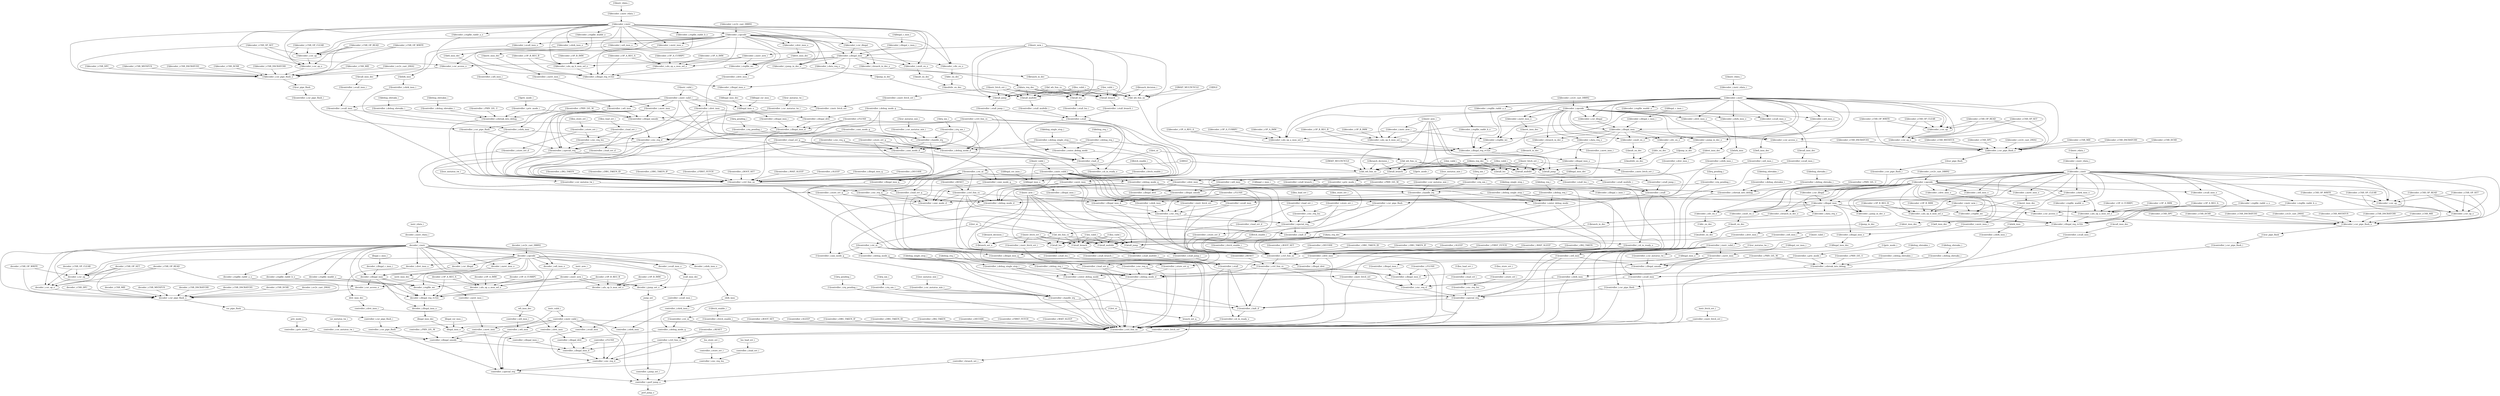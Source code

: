 strict digraph "" {
	"[1]decoder_i.regfile_waddr_o"	 [complexity=66,
		importance=0.201980032428,
		rank=0.00306030352164];
	"[1]decoder_i.illegal_reg_rv32e"	 [complexity=57,
		importance=0.200480097686,
		rank=0.00351719469625];
	"[1]decoder_i.regfile_waddr_o" -> "[1]decoder_i.illegal_reg_rv32e";
	"[3]lsu_valid_i"	 [complexity=60,
		importance=2.87714334284,
		rank=0.0479523890473];
	"[3]stall_branch"	 [complexity=56,
		importance=2.87587264509,
		rank=0.0513548686623];
	"[3]lsu_valid_i" -> "[3]stall_branch";
	"[3]stall_jump"	 [complexity=56,
		importance=2.87564738014,
		rank=0.051350846074];
	"[3]lsu_valid_i" -> "[3]stall_jump";
	"[3]stall_multdiv"	 [complexity=56,
		importance=2.87543724551,
		rank=0.0513470936699];
	"[3]lsu_valid_i" -> "[3]stall_multdiv";
	"[3]stall_lsu"	 [complexity=56,
		importance=2.87485578288,
		rank=0.0513367104085];
	"[3]lsu_valid_i" -> "[3]stall_lsu";
	"[3]id_wb_fsm_ns"	 [complexity=45,
		importance=2.57967496153,
		rank=0.0573261102563];
	"[3]lsu_valid_i" -> "[3]id_wb_fsm_ns";
	"[2]ex_valid_i"	 [complexity=44,
		importance=0.36888287082,
		rank=0.00838370160955];
	"[2]id_wb_fsm_ns"	 [complexity=40,
		importance=0.36738690813,
		rank=0.00918467270324];
	"[2]ex_valid_i" -> "[2]id_wb_fsm_ns";
	"[2]stall_lsu"	 [complexity=66,
		importance=0.66452418077,
		rank=0.0100685481935];
	"[2]ex_valid_i" -> "[2]stall_lsu";
	"[2]stall_jump"	 [complexity=66,
		importance=0.665315778038,
		rank=0.0100805420915];
	"[2]ex_valid_i" -> "[2]stall_jump";
	"[2]stall_multdiv"	 [complexity=66,
		importance=0.665105643406,
		rank=0.0100773582334];
	"[2]ex_valid_i" -> "[2]stall_multdiv";
	"[2]stall_branch"	 [complexity=66,
		importance=0.665541042983,
		rank=0.0100839551967];
	"[2]ex_valid_i" -> "[2]stall_branch";
	"[2]controller_i.instr_valid_i"	 [complexity=43,
		importance=0.234548731097,
		rank=0.00545462165342];
	"[2]controller_i.ecall_insn"	 [complexity=73,
		importance=0.664752326985,
		rank=0.00910619626007];
	"[2]controller_i.instr_valid_i" -> "[2]controller_i.ecall_insn";
	"[2]controller_i.mret_insn"	 [complexity=40,
		importance=0.232678769316,
		rank=0.00581696923289];
	"[2]controller_i.instr_valid_i" -> "[2]controller_i.mret_insn";
	"[2]controller_i.instr_fetch_err"	 [complexity=73,
		importance=0.664209696322,
		rank=0.00909876296331];
	"[2]controller_i.instr_valid_i" -> "[2]controller_i.instr_fetch_err";
	"[2]controller_i.wfi_insn"	 [complexity=38,
		importance=0.0638897709766,
		rank=0.00168130976254];
	"[2]controller_i.instr_valid_i" -> "[2]controller_i.wfi_insn";
	"[2]controller_i.ebrk_insn"	 [complexity=73,
		importance=0.664752326985,
		rank=0.00910619626007];
	"[2]controller_i.instr_valid_i" -> "[2]controller_i.ebrk_insn";
	"[2]controller_i.dret_insn"	 [complexity=40,
		importance=0.232678769316,
		rank=0.00581696923289];
	"[2]controller_i.instr_valid_i" -> "[2]controller_i.dret_insn";
	"[2]controller_i.ctrl_fsm_ns"	 [complexity=52,
		importance=0.209826058335,
		rank=0.00403511650644];
	"[2]controller_i.instr_valid_i" -> "[2]controller_i.ctrl_fsm_ns";
	"[2]controller_i.halt_if"	 [complexity=56,
		importance=0.217643991836,
		rank=0.00388649985421];
	"[2]controller_i.instr_valid_i" -> "[2]controller_i.halt_if";
	"[2]controller_i.csr_pipe_flush"	 [complexity=66,
		importance=0.662174539933,
		rank=0.0100329475747];
	"[2]controller_i.instr_valid_i" -> "[2]controller_i.csr_pipe_flush";
	"[2]controller_i.enter_debug_mode"	 [complexity=61,
		importance=0.872312284684,
		rank=0.0143002013883];
	"[2]controller_i.instr_valid_i" -> "[2]controller_i.enter_debug_mode";
	"[3]fetch_enable_i"	 [complexity=43,
		importance=0.9503431826,
		rank=0.0221010042465];
	"[3]controller_i.fetch_enable_i"	 [complexity=43,
		importance=0.94884721991,
		rank=0.0220662144165];
	"[3]fetch_enable_i" -> "[3]controller_i.fetch_enable_i";
	"[2]csr_pipe_flush"	 [complexity=69,
		importance=0.6734328453,
		rank=0.0097598963087];
	"[2]controller_i.csr_pipe_flush_i"	 [complexity=69,
		importance=0.666924915068,
		rank=0.00966557847925];
	"[2]csr_pipe_flush" -> "[2]controller_i.csr_pipe_flush_i";
	"[3]decoder_i.CSR_DCSR"	 [complexity=71,
		importance=2.89528496839,
		rank=0.0407786615267];
	"[3]decoder_i.csr_pipe_flush_o"	 [complexity=59,
		importance=2.8937890057,
		rank=0.0490472712831];
	"[3]decoder_i.CSR_DCSR" -> "[3]decoder_i.csr_pipe_flush_o";
	"[1]controller_i.ebrk_insn_i"	 [complexity=47,
		importance=0.181767308932,
		rank=0.00386738955175];
	"[1]controller_i.ebrk_insn"	 [complexity=44,
		importance=0.1791467007,
		rank=0.00407151592501];
	"[1]controller_i.ebrk_insn_i" -> "[1]controller_i.ebrk_insn";
	"[2]controller_i.dret_insn_i"	 [complexity=43,
		importance=0.235299377547,
		rank=0.00547207854761];
	"[2]controller_i.dret_insn_i" -> "[2]controller_i.dret_insn";
	"[2]controller_i.stall_jump_i"	 [complexity=66,
		importance=0.662704029016,
		rank=0.0100409701366];
	"[2]controller_i.stall"	 [complexity=61,
		importance=0.659902204082,
		rank=0.0108180689194];
	"[2]controller_i.stall_jump_i" -> "[2]controller_i.stall";
	"[2]controller_i.id_in_ready_o"	 [complexity=53,
		importance=0.212935363418,
		rank=0.00401764836638];
	"[2]controller_i.stall" -> "[2]controller_i.id_in_ready_o";
	"[2]controller_i.stall" -> "[2]controller_i.ctrl_fsm_ns";
	"[2]controller_i.stall" -> "[2]controller_i.halt_if";
	"decoder_i.CSR_OP_SET"	 [complexity=28,
		importance=0.554645351332,
		rank=0.0198087625476];
	"decoder_i.csr_op_o"	 [complexity=19,
		importance=0.183520427995,
		rank=0.00965896989447];
	"decoder_i.CSR_OP_SET" -> "decoder_i.csr_op_o";
	"decoder_i.csr_pipe_flush_o"	 [complexity=11,
		importance=0.035983235217,
		rank=0.00327120320154];
	"decoder_i.CSR_OP_SET" -> "decoder_i.csr_pipe_flush_o";
	"decoder_i.csr_op"	 [complexity=26,
		importance=0.553149388641,
		rank=0.0212749764862];
	"decoder_i.CSR_OP_SET" -> "decoder_i.csr_op";
	"[3]controller_i.FLUSH"	 [complexity=69,
		importance=2.87989665265,
		rank=0.0417376326471];
	"[3]controller_i.exc_req_d"	 [complexity=56,
		importance=2.87221532534,
		rank=0.0512895593811];
	"[3]controller_i.FLUSH" -> "[3]controller_i.exc_req_d";
	"[3]controller_i.illegal_insn_d"	 [complexity=63,
		importance=2.87840068996,
		rank=0.0456888998406];
	"[3]controller_i.FLUSH" -> "[3]controller_i.illegal_insn_d";
	"[3]controller_i.ctrl_fsm_ns"	 [complexity=42,
		importance=0.946603259037,
		rank=0.0225381728342];
	"[3]controller_i.FLUSH" -> "[3]controller_i.ctrl_fsm_ns";
	"[2]controller_i.irq_nm_i"	 [complexity=67,
		importance=0.658523333527,
		rank=0.00982870647055];
	"[2]controller_i.handle_irq"	 [complexity=61,
		importance=0.656279372654,
		rank=0.0107586782402];
	"[2]controller_i.irq_nm_i" -> "[2]controller_i.handle_irq";
	"[2]controller_i.nmi_mode_d"	 [complexity=40,
		importance=0.175827861835,
		rank=0.00439569654588];
	"[2]controller_i.irq_nm_i" -> "[2]controller_i.nmi_mode_d";
	"[2]controller_i.irq_nm_i" -> "[2]controller_i.ctrl_fsm_ns";
	"[2]instr_rdata_i"	 [complexity=49,
		importance=0.247100328416,
		rank=0.00504286384523];
	"[2]decoder_i.instr_rdata_i"	 [complexity=49,
		importance=0.245604365726,
		rank=0.0050123339944];
	"[2]instr_rdata_i" -> "[2]decoder_i.instr_rdata_i";
	"controller_i.instr_valid_i"	 [complexity=30,
		importance=0.0290528470498,
		rank=0.000968428234995];
	"controller_i.ecall_insn"	 [complexity=15,
		importance=0.0172781586054,
		rank=0.00115187724036];
	"controller_i.instr_valid_i" -> "controller_i.ecall_insn";
	"controller_i.wfi_insn"	 [complexity=27,
		importance=0.0271828852684,
		rank=0.00100677352846];
	"controller_i.instr_valid_i" -> "controller_i.wfi_insn";
	"controller_i.dret_insn"	 [complexity=24,
		importance=0.0252146100727,
		rank=0.00105060875303];
	"controller_i.instr_valid_i" -> "controller_i.dret_insn";
	"controller_i.instr_fetch_err"	 [complexity=15,
		importance=0.0167355279419,
		rank=0.0011157018628];
	"controller_i.instr_valid_i" -> "controller_i.instr_fetch_err";
	"controller_i.perf_jump_o"	 [complexity=0,
		importance=0.00545780712738,
		rank=0.0];
	"controller_i.instr_valid_i" -> "controller_i.perf_jump_o";
	"controller_i.ebrk_insn"	 [complexity=15,
		importance=0.0172781586054,
		rank=0.00115187724036];
	"controller_i.instr_valid_i" -> "controller_i.ebrk_insn";
	"controller_i.csr_pipe_flush"	 [complexity=8,
		importance=0.0147003715534,
		rank=0.00183754644418];
	"controller_i.instr_valid_i" -> "controller_i.csr_pipe_flush";
	"controller_i.mret_insn"	 [complexity=27,
		importance=0.0271828852684,
		rank=0.00100677352846];
	"controller_i.instr_valid_i" -> "controller_i.mret_insn";
	"[1]controller_i.RESET"	 [complexity=23,
		importance=0.0327830501707,
		rank=0.00142535000742];
	"controller_i.ctrl_fsm_cs"	 [complexity=21,
		importance=0.0312870874802,
		rank=0.00148986130858];
	"[1]controller_i.RESET" -> "controller_i.ctrl_fsm_cs";
	"decoder_i.csr_illegal"	 [complexity=7,
		importance=0.02291536351,
		rank=0.00327362335857];
	"decoder_i.illegal_insn"	 [complexity=5,
		importance=0.0214085748612,
		rank=0.00428171497223];
	"decoder_i.csr_illegal" -> "decoder_i.illegal_insn";
	"[2]debug_req_i"	 [complexity=41,
		importance=0.463360254697,
		rank=0.0113014696267];
	"[2]controller_i.debug_req_i"	 [complexity=41,
		importance=0.461864292006,
		rank=0.0112649827319];
	"[2]debug_req_i" -> "[2]controller_i.debug_req_i";
	"[3]decoder_i.alu_op_a_mux_sel_o"	 [complexity=85,
		importance=2.90051978388,
		rank=0.0341237621633];
	"[3]decoder_i.illegal_reg_rv32e"	 [complexity=76,
		importance=2.89641732608,
		rank=0.0381107542905];
	"[3]decoder_i.alu_op_a_mux_sel_o" -> "[3]decoder_i.illegal_reg_rv32e";
	"[1]rst_ni"	 [complexity=22,
		importance=0.0656596001141,
		rank=0.00298452727791];
	"[1]controller_i.rst_ni"	 [complexity=22,
		importance=0.0641636374237,
		rank=0.0029165289738];
	"[1]rst_ni" -> "[1]controller_i.rst_ni";
	branch_set_q	 [complexity=2,
		importance=0.0108261717021,
		rank=0.00541308585104];
	"[1]rst_ni" -> branch_set_q;
	"[2]controller_i.csr_mstatus_mie_i"	 [complexity=67,
		importance=0.658523333527,
		rank=0.00982870647055];
	"[2]controller_i.csr_mstatus_mie_i" -> "[2]controller_i.handle_irq";
	lsu_load_err_i	 [complexity=11,
		importance=0.01665670899,
		rank=0.00151424627182];
	"controller_i.load_err_i"	 [complexity=11,
		importance=0.0151607462996,
		rank=0.0013782496636];
	lsu_load_err_i -> "controller_i.load_err_i";
	"[3]data_req_dec"	 [complexity=60,
		importance=5.75364461417,
		rank=0.0958940769028];
	"[3]data_req_dec" -> "[3]stall_branch";
	"[3]data_req_dec" -> "[3]stall_jump";
	"[3]data_req_dec" -> "[3]stall_multdiv";
	"[3]data_req_dec" -> "[3]stall_lsu";
	"[3]data_req_dec" -> "[3]id_wb_fsm_ns";
	"controller_i.illegal_umode"	 [complexity=21,
		importance=0.0243142815196,
		rank=0.00115782292951];
	"controller_i.illegal_insn_d"	 [complexity=15,
		importance=0.0205949194699,
		rank=0.00137299463133];
	"controller_i.illegal_umode" -> "controller_i.illegal_insn_d";
	"decoder_i.alu_op_b_mux_sel_o"	 [complexity=37,
		importance=0.0419754022822,
		rank=0.00113447033195];
	"decoder_i.illegal_reg_rv32e"	 [complexity=28,
		importance=0.0386115555914,
		rank=0.00137898412827];
	"decoder_i.alu_op_b_mux_sel_o" -> "decoder_i.illegal_reg_rv32e";
	"[1]jump_in_dec"	 [complexity=39,
		importance=0.182056228245,
		rank=0.00466810841655];
	"[1]stall_jump"	 [complexity=37,
		importance=0.179710151753,
		rank=0.00485703112845];
	"[1]jump_in_dec" -> "[1]stall_jump";
	"[3]controller_i.ebrk_insn_i"	 [complexity=66,
		importance=2.87770453732,
		rank=0.0436015838989];
	"[3]controller_i.ebrk_insn"	 [complexity=63,
		importance=2.87508392909,
		rank=0.0456362528427];
	"[3]controller_i.ebrk_insn_i" -> "[3]controller_i.ebrk_insn";
	"[1]csr_mstatus_tw_i"	 [complexity=56,
		importance=0.189922747178,
		rank=0.00339147762817];
	"[1]controller_i.csr_mstatus_tw_i"	 [complexity=56,
		importance=0.188426784487,
		rank=0.0033647640087];
	"[1]csr_mstatus_tw_i" -> "[1]controller_i.csr_mstatus_tw_i";
	"[3]controller_i.csr_mstatus_tw_i"	 [complexity=75,
		importance=2.88436401288,
		rank=0.0384581868384];
	"[3]controller_i.illegal_umode"	 [complexity=69,
		importance=2.88212005201,
		rank=0.0417698558262];
	"[3]controller_i.csr_mstatus_tw_i" -> "[3]controller_i.illegal_umode";
	"[2]fetch_enable_i"	 [complexity=53,
		importance=0.213565981898,
		rank=0.00402954682826];
	"[2]controller_i.fetch_enable_i"	 [complexity=53,
		importance=0.212070019208,
		rank=0.00400132111712];
	"[2]fetch_enable_i" -> "[2]controller_i.fetch_enable_i";
	"[2]csr_mstatus_mie_i"	 [complexity=67,
		importance=0.660019296217,
		rank=0.0098510342719];
	"[2]csr_mstatus_mie_i" -> "[2]controller_i.csr_mstatus_mie_i";
	"[3]illegal_insn_o"	 [complexity=69,
		importance=2.88548489249,
		rank=0.0418186216303];
	"[3]controller_i.illegal_insn_i"	 [complexity=69,
		importance=2.88175877687,
		rank=0.0417646199546];
	"[3]illegal_insn_o" -> "[3]controller_i.illegal_insn_i";
	"[3]controller_i.dret_insn_i"	 [complexity=47,
		importance=0.24027142681,
		rank=0.00511215801723];
	"[3]controller_i.dret_insn"	 [complexity=44,
		importance=0.237650818578,
		rank=0.00540115496768];
	"[3]controller_i.dret_insn_i" -> "[3]controller_i.dret_insn";
	"[2]illegal_csr_insn_i"	 [complexity=36,
		importance=0.065881970403,
		rank=0.00183005473342];
	"[2]illegal_insn_o"	 [complexity=32,
		importance=0.0643860077125,
		rank=0.00201206274102];
	"[2]illegal_csr_insn_i" -> "[2]illegal_insn_o";
	"[1]controller_i.BOOT_SET"	 [complexity=25,
		importance=0.0494534789306,
		rank=0.00197813915722];
	"[1]controller_i.ctrl_fsm_ns"	 [complexity=23,
		importance=0.0479575162401,
		rank=0.00208510940175];
	"[1]controller_i.BOOT_SET" -> "[1]controller_i.ctrl_fsm_ns";
	"[3]decoder_i.CSR_DSCRATCH0"	 [complexity=71,
		importance=2.89528496839,
		rank=0.0407786615267];
	"[3]decoder_i.CSR_DSCRATCH0" -> "[3]decoder_i.csr_pipe_flush_o";
	"[3]decoder_i.CSR_DSCRATCH1"	 [complexity=71,
		importance=2.89528496839,
		rank=0.0407786615267];
	"[3]decoder_i.CSR_DSCRATCH1" -> "[3]decoder_i.csr_pipe_flush_o";
	"[3]IDLE"	 [complexity=51,
		importance=5.16084588575,
		rank=0.101193056583];
	"[2]id_wb_fsm_cs"	 [complexity=43,
		importance=2.57565210978,
		rank=0.059898886274];
	"[3]IDLE" -> "[2]id_wb_fsm_cs";
	"[3]IDLE" -> "[3]id_wb_fsm_ns";
	"decoder_i.instr_rdata_i"	 [complexity=13,
		importance=0.0294641887852,
		rank=0.0022664760604];
	"decoder_i.instr"	 [complexity=11,
		importance=0.0275942270038,
		rank=0.00250856609125];
	"decoder_i.instr_rdata_i" -> "decoder_i.instr";
	"[1]decoder_i.dret_insn_o"	 [complexity=56,
		importance=0.193459923303,
		rank=0.00345464148755];
	"[1]dret_insn_dec"	 [complexity=56,
		importance=0.191953134654,
		rank=0.00342773454739];
	"[1]decoder_i.dret_insn_o" -> "[1]dret_insn_dec";
	"[2]controller_i.handle_irq" -> "[2]controller_i.nmi_mode_d";
	"[2]controller_i.handle_irq" -> "[2]controller_i.ctrl_fsm_ns";
	"[2]controller_i.handle_irq" -> "[2]controller_i.halt_if";
	"[1]id_wb_fsm_cs"	 [complexity=38,
		importance=0.363364056381,
		rank=0.00956221201002];
	"[1]stall_multdiv"	 [complexity=37,
		importance=0.179500017121,
		rank=0.00485135181407];
	"[1]id_wb_fsm_cs" -> "[1]stall_multdiv";
	"[1]stall_lsu"	 [complexity=37,
		importance=0.178918554485,
		rank=0.00483563660769];
	"[1]id_wb_fsm_cs" -> "[1]stall_lsu";
	"[1]branch_set_n"	 [complexity=4,
		importance=0.0126234977426,
		rank=0.00315587443564];
	"[1]id_wb_fsm_cs" -> "[1]branch_set_n";
	"[1]id_wb_fsm_cs" -> "[1]stall_jump";
	"[1]stall_branch"	 [complexity=37,
		importance=0.179935416698,
		rank=0.00486311937023];
	"[1]id_wb_fsm_cs" -> "[1]stall_branch";
	"[3]controller_i.wfi_insn"	 [complexity=75,
		importance=2.88498865576,
		rank=0.0384665154101];
	"[3]controller_i.special_req"	 [complexity=49,
		importance=2.86857213959,
		rank=0.058542288563];
	"[3]controller_i.wfi_insn" -> "[3]controller_i.special_req";
	"[3]controller_i.wfi_insn" -> "[3]controller_i.illegal_umode";
	"[3]controller_i.wfi_insn" -> "[3]controller_i.ctrl_fsm_ns";
	"[2]controller_i.BOOT_SET"	 [complexity=54,
		importance=0.211322021026,
		rank=0.00391337075973];
	"[2]controller_i.BOOT_SET" -> "[2]controller_i.ctrl_fsm_ns";
	"[3]instr_valid_i"	 [complexity=47,
		importance=0.24101674305,
		rank=0.00512801580957];
	"[3]instr_valid_i" -> "[3]illegal_insn_o";
	"[3]controller_i.instr_valid_i"	 [complexity=47,
		importance=0.239520780359,
		rank=0.00509618681616];
	"[3]instr_valid_i" -> "[3]controller_i.instr_valid_i";
	"[3]controller_i.IRQ_TAKEN"	 [complexity=48,
		importance=2.8413057398,
		rank=0.0591938695792];
	"[3]controller_i.IRQ_TAKEN" -> "[3]controller_i.ctrl_fsm_ns";
	"[1]controller_i.PRIV_LVL_U"	 [complexity=32,
		importance=0.0545646268774,
		rank=0.00170514458992];
	"[1]controller_i.ebreak_into_debug"	 [complexity=25,
		importance=0.053068664187,
		rank=0.00212274656748];
	"[1]controller_i.PRIV_LVL_U" -> "[1]controller_i.ebreak_into_debug";
	"controller_i.FLUSH"	 [complexity=21,
		importance=0.0220908821604,
		rank=0.00105194676954];
	"controller_i.FLUSH" -> "controller_i.illegal_insn_d";
	"controller_i.exc_req_d"	 [complexity=8,
		importance=0.0144095548567,
		rank=0.00180119435709];
	"controller_i.FLUSH" -> "controller_i.exc_req_d";
	"[1]controller_i.PRIV_LVL_M"	 [complexity=32,
		importance=0.0545646268774,
		rank=0.00170514458992];
	"[1]controller_i.illegal_umode"	 [complexity=50,
		importance=0.186182823615,
		rank=0.00372365647229];
	"[1]controller_i.PRIV_LVL_M" -> "[1]controller_i.illegal_umode";
	"[1]controller_i.PRIV_LVL_M" -> "[1]controller_i.ebreak_into_debug";
	"[3]decoder_i.regfile_waddr_o"	 [complexity=85,
		importance=2.89791726082,
		rank=0.0340931442449];
	"[3]decoder_i.regfile_waddr_o" -> "[3]decoder_i.illegal_reg_rv32e";
	"[3]branch_decision_i"	 [complexity=58,
		importance=2.87736860778,
		rank=0.0496098035824];
	"[3]branch_decision_i" -> "[3]stall_branch";
	"[3]branch_decision_i" -> "[3]id_wb_fsm_ns";
	"controller_i.ecall_insn" -> "controller_i.exc_req_d";
	"[1]controller_i.illegal_insn_d"	 [complexity=44,
		importance=0.182463461565,
		rank=0.00414689685375];
	"[1]controller_i.illegal_umode" -> "[1]controller_i.illegal_insn_d";
	"[2]controller_i.exc_req_q"	 [complexity=42,
		importance=0.232330074001,
		rank=0.0055316684286];
	"[2]controller_i.debug_mode_d"	 [complexity=39,
		importance=0.229810165567,
		rank=0.00589256834787];
	"[2]controller_i.exc_req_q" -> "[2]controller_i.debug_mode_d";
	"[2]controller_i.exc_req_q" -> "[2]controller_i.nmi_mode_d";
	"[2]controller_i.exc_req_q" -> "[2]controller_i.ctrl_fsm_ns";
	"[1]decoder_i.CSR_DSCRATCH1"	 [complexity=52,
		importance=0.199347740002,
		rank=0.00383361038466];
	"[1]decoder_i.csr_pipe_flush_o"	 [complexity=40,
		importance=0.197851777312,
		rank=0.0049462944328];
	"[1]decoder_i.CSR_DSCRATCH1" -> "[1]decoder_i.csr_pipe_flush_o";
	"[3]controller_i.DBG_TAKEN_ID"	 [complexity=44,
		importance=0.948099221728,
		rank=0.0215477095847];
	"[3]controller_i.DBG_TAKEN_ID" -> "[3]controller_i.ctrl_fsm_ns";
	"[3]controller_i.DBG_TAKEN_IF"	 [complexity=48,
		importance=2.8413057398,
		rank=0.0591938695792];
	"[3]controller_i.DBG_TAKEN_IF" -> "[3]controller_i.ctrl_fsm_ns";
	"[2]controller_i.exc_req_d"	 [complexity=66,
		importance=0.661883723237,
		rank=0.0100285412612];
	"[1]controller_i.exc_req_q"	 [complexity=26,
		importance=0.146392457155,
		rank=0.00563047912135];
	"[2]controller_i.exc_req_d" -> "[1]controller_i.exc_req_q";
	"[2]controller_i.special_req"	 [complexity=59,
		importance=0.658240537479,
		rank=0.0111566192793];
	"[2]controller_i.exc_req_d" -> "[2]controller_i.special_req";
	"[3]decoder_i.wfi_insn_o"	 [complexity=78,
		importance=2.89136542689,
		rank=0.0370687875242];
	"[3]wfi_insn_dec"	 [complexity=78,
		importance=2.88985863824,
		rank=0.037049469721];
	"[3]decoder_i.wfi_insn_o" -> "[3]wfi_insn_dec";
	"[1]div_en_dec"	 [complexity=42,
		importance=0.184543521336,
		rank=0.00439389336513];
	"[1]multdiv_en_dec"	 [complexity=39,
		importance=0.182178478033,
		rank=0.00467124302648];
	"[1]div_en_dec" -> "[1]multdiv_en_dec";
	"[3]controller_i.csr_pipe_flush"	 [complexity=56,
		importance=2.87250614204,
		rank=0.0512947525364];
	"[3]controller_i.csr_pipe_flush" -> "[3]controller_i.special_req";
	"[3]controller_i.csr_pipe_flush" -> "[3]controller_i.ctrl_fsm_ns";
	"[1]branch_in_dec"	 [complexity=39,
		importance=0.182283829669,
		rank=0.00467394435049];
	"[1]branch_in_dec" -> "[1]stall_branch";
	"[2]div_en_dec"	 [complexity=71,
		importance=0.670149147621,
		rank=0.00943872038902];
	"[2]multdiv_en_dec"	 [complexity=68,
		importance=0.667784104317,
		rank=0.00982035447526];
	"[2]div_en_dec" -> "[2]multdiv_en_dec";
	"[3]rst_ni"	 [complexity=42,
		importance=0.468166737442,
		rank=0.0111468270819];
	"[3]rst_ni" -> "[2]id_wb_fsm_cs";
	"[3]controller_i.rst_ni"	 [complexity=42,
		importance=0.466670774751,
		rank=0.0111112089227];
	"[3]rst_ni" -> "[3]controller_i.rst_ni";
	"[1]controller_i.stall_multdiv_i"	 [complexity=37,
		importance=0.17702839393,
		rank=0.0047845511873];
	"[1]stall_multdiv" -> "[1]controller_i.stall_multdiv_i";
	"[1]controller_i.exc_req_q" -> "[1]controller_i.ctrl_fsm_ns";
	"[1]controller_i.debug_mode_d"	 [complexity=26,
		importance=0.0273180555864,
		rank=0.00105069444563];
	"[1]controller_i.exc_req_q" -> "[1]controller_i.debug_mode_d";
	"[2]controller_i.ecall_insn" -> "[2]controller_i.exc_req_d";
	"[2]controller_i.ecall_insn" -> "[2]controller_i.ctrl_fsm_ns";
	"[1]decoder_i.div_en_o"	 [complexity=42,
		importance=0.186281599553,
		rank=0.00443527617983];
	"[1]decoder_i.div_en_o" -> "[1]div_en_dec";
	"controller_i.special_req"	 [complexity=1,
		importance=0.0107663690992,
		rank=0.0107663690992];
	"controller_i.special_req" -> "controller_i.perf_jump_o";
	"[2]controller_i.illegal_dret"	 [complexity=32,
		importance=0.0590528920321,
		rank=0.001845402876];
	"[2]controller_i.illegal_insn_d"	 [complexity=26,
		importance=0.0573018051782,
		rank=0.00220391558378];
	"[2]controller_i.illegal_dret" -> "[2]controller_i.illegal_insn_d";
	"[2]controller_i.mret_insn" -> "[2]controller_i.debug_mode_d";
	"[2]controller_i.mret_insn" -> "[2]controller_i.special_req";
	"[2]controller_i.illegal_umode"	 [complexity=32,
		importance=0.0610211672279,
		rank=0.00190691147587];
	"[2]controller_i.mret_insn" -> "[2]controller_i.illegal_umode";
	"[2]controller_i.mret_insn" -> "[2]controller_i.nmi_mode_d";
	"[2]controller_i.mret_insn" -> "[2]controller_i.ctrl_fsm_ns";
	"[3]controller_i.stall_lsu_i"	 [complexity=56,
		importance=2.87277179457,
		rank=0.0512994963316];
	"[3]controller_i.stall"	 [complexity=51,
		importance=2.87023380619,
		rank=0.056279094239];
	"[3]controller_i.stall_lsu_i" -> "[3]controller_i.stall";
	"[3]decoder_i.csr_op_o"	 [complexity=67,
		importance=14.4725492804,
		rank=0.216008198215];
	"[3]decoder_i.csr_op_o" -> "[3]decoder_i.csr_pipe_flush_o";
	"[1]decoder_i.alu_op_a_mux_sel_o"	 [complexity=66,
		importance=0.20458255549,
		rank=0.00309973568925];
	"[1]decoder_i.alu_op_a_mux_sel_o" -> "[1]decoder_i.illegal_reg_rv32e";
	"[1]controller_i.load_err_q"	 [complexity=26,
		importance=0.146463768714,
		rank=0.0056332218736];
	"[1]controller_i.load_err_q" -> "[1]controller_i.ctrl_fsm_ns";
	"[1]controller_i.load_err_q" -> "[1]controller_i.debug_mode_d";
	"[2]decoder_i.CSR_MSTATUS"	 [complexity=75,
		importance=0.684953366287,
		rank=0.0091327115505];
	"[2]decoder_i.csr_pipe_flush_o"	 [complexity=69,
		importance=0.683457403597,
		rank=0.00990517976227];
	"[2]decoder_i.CSR_MSTATUS" -> "[2]decoder_i.csr_pipe_flush_o";
	"[1]controller_i.load_err_i"	 [complexity=40,
		importance=0.177029288395,
		rank=0.00442573220986];
	"[1]controller_i.exc_req_lsu"	 [complexity=37,
		importance=0.175159326613,
		rank=0.00473403585441];
	"[1]controller_i.load_err_i" -> "[1]controller_i.exc_req_lsu";
	"decoder_i.alu_op_a_mux_sel_o"	 [complexity=37,
		importance=0.0427140133954,
		rank=0.00115443279447];
	"decoder_i.alu_op_a_mux_sel_o" -> "decoder_i.illegal_reg_rv32e";
	"[1]ecall_insn_dec"	 [complexity=47,
		importance=0.184016683187,
		rank=0.00391524857844];
	"[1]controller_i.ecall_insn_i"	 [complexity=47,
		importance=0.181767308932,
		rank=0.00386738955175];
	"[1]ecall_insn_dec" -> "[1]controller_i.ecall_insn_i";
	"decoder_i.ebrk_insn_o"	 [complexity=18,
		importance=0.0236549297404,
		rank=0.00131416276336];
	ebrk_insn	 [complexity=18,
		importance=0.0221481410916,
		rank=0.00123045228287];
	"decoder_i.ebrk_insn_o" -> ebrk_insn;
	"[2]controller_i.ebrk_insn_i"	 [complexity=76,
		importance=0.667372935217,
		rank=0.0087812228318];
	"[2]controller_i.ebrk_insn_i" -> "[2]controller_i.ebrk_insn";
	"[3]controller_i.exc_req_lsu"	 [complexity=56,
		importance=2.87109655501,
		rank=0.0512695813394];
	"[3]controller_i.exc_req_lsu" -> "[3]controller_i.special_req";
	"[1]decoder_i.opcode"	 [complexity=43,
		importance=0.191169649646,
		rank=0.00444580580571];
	"[1]decoder_i.opcode" -> "[1]decoder_i.dret_insn_o";
	"[1]decoder_i.opcode" -> "[1]decoder_i.div_en_o";
	"[1]decoder_i.opcode" -> "[1]decoder_i.alu_op_a_mux_sel_o";
	"[1]decoder_i.csr_access_o"	 [complexity=48,
		importance=0.595275341557,
		rank=0.0124015696158];
	"[1]decoder_i.opcode" -> "[1]decoder_i.csr_access_o";
	"[1]decoder_i.data_req_o"	 [complexity=41,
		importance=0.363477862119,
		rank=0.00886531371022];
	"[1]decoder_i.opcode" -> "[1]decoder_i.data_req_o";
	"[1]decoder_i.csr_illegal"	 [complexity=42,
		importance=0.188921716722,
		rank=0.00449813611243];
	"[1]decoder_i.opcode" -> "[1]decoder_i.csr_illegal";
	"[1]decoder_i.ecall_insn_o"	 [complexity=47,
		importance=0.185523471835,
		rank=0.00394730791139];
	"[1]decoder_i.opcode" -> "[1]decoder_i.ecall_insn_o";
	"[1]decoder_i.illegal_insn"	 [complexity=40,
		importance=0.187414928073,
		rank=0.00468537320183];
	"[1]decoder_i.opcode" -> "[1]decoder_i.illegal_insn";
	"[1]decoder_i.mult_en_o"	 [complexity=42,
		importance=0.186281599553,
		rank=0.00443527617983];
	"[1]decoder_i.opcode" -> "[1]decoder_i.mult_en_o";
	"[1]decoder_i.ebrk_insn_o"	 [complexity=47,
		importance=0.185523471835,
		rank=0.00394730791139];
	"[1]decoder_i.opcode" -> "[1]decoder_i.ebrk_insn_o";
	"[1]decoder_i.csr_op"	 [complexity=55,
		importance=2.98117752007,
		rank=0.0542032276376];
	"[1]decoder_i.opcode" -> "[1]decoder_i.csr_op";
	"[1]decoder_i.regfile_we"	 [complexity=66,
		importance=0.202462799605,
		rank=0.00306761817584];
	"[1]decoder_i.opcode" -> "[1]decoder_i.regfile_we";
	"[1]decoder_i.alu_op_b_mux_sel_o"	 [complexity=66,
		importance=0.203843944377,
		rank=0.00308854461177];
	"[1]decoder_i.opcode" -> "[1]decoder_i.alu_op_b_mux_sel_o";
	"[1]decoder_i.branch_in_dec_o"	 [complexity=39,
		importance=0.183988652551,
		rank=0.00471765775772];
	"[1]decoder_i.opcode" -> "[1]decoder_i.branch_in_dec_o";
	"[1]decoder_i.jump_in_dec_o"	 [complexity=39,
		importance=0.183756377611,
		rank=0.00471170199002];
	"[1]decoder_i.opcode" -> "[1]decoder_i.jump_in_dec_o";
	"[1]decoder_i.wfi_insn_o"	 [complexity=59,
		importance=0.195428198498,
		rank=0.00331234234743];
	"[1]decoder_i.opcode" -> "[1]decoder_i.wfi_insn_o";
	"[1]decoder_i.mret_insn_o"	 [complexity=59,
		importance=0.195428198498,
		rank=0.00331234234743];
	"[1]decoder_i.opcode" -> "[1]decoder_i.mret_insn_o";
	"[1]decoder_i.OP_B_REG_B"	 [complexity=72,
		importance=4.48606273899,
		rank=0.0623064269304];
	"[1]decoder_i.OP_B_REG_B" -> "[1]decoder_i.illegal_reg_rv32e";
	"[1]decoder_i.OP_B_REG_B" -> "[1]decoder_i.alu_op_b_mux_sel_o";
	"[3]decoder_i.OP_A_CURRPC"	 [complexity=97,
		importance=17.404614666,
		rank=0.179429017175];
	"[3]decoder_i.OP_A_CURRPC" -> "[3]decoder_i.alu_op_a_mux_sel_o";
	"[2]decoder_i.regfile_raddr_b_o"	 [complexity=48,
		importance=0.0768183760413,
		rank=0.00160038283419];
	"[2]decoder_i.illegal_reg_rv32e"	 [complexity=39,
		importance=0.0753184412997,
		rank=0.00193124208461];
	"[2]decoder_i.regfile_raddr_b_o" -> "[2]decoder_i.illegal_reg_rv32e";
	"controller_i.exc_req_lsu"	 [complexity=8,
		importance=0.0132907845182,
		rank=0.00166134806477];
	"controller_i.load_err_i" -> "controller_i.exc_req_lsu";
	"decoder_i.CSR_DPC"	 [complexity=23,
		importance=0.0374791979074,
		rank=0.0016295303438];
	"decoder_i.CSR_DPC" -> "decoder_i.csr_pipe_flush_o";
	"[1]controller_i.rst_ni" -> "controller_i.ctrl_fsm_cs";
	"controller_i.debug_mode_q"	 [complexity=24,
		importance=0.0250764969012,
		rank=0.00104485403755];
	"[1]controller_i.rst_ni" -> "controller_i.debug_mode_q";
	"[1]controller_i.enter_debug_mode"	 [complexity=32,
		importance=0.224838116304,
		rank=0.00702619113451];
	"[1]controller_i.halt_if"	 [complexity=27,
		importance=0.0557754497408,
		rank=0.00206575739781];
	"[1]controller_i.enter_debug_mode" -> "[1]controller_i.halt_if";
	"[1]controller_i.enter_debug_mode" -> "[1]controller_i.ctrl_fsm_ns";
	"[1]controller_i.csr_pipe_flush"	 [complexity=37,
		importance=0.176568913648,
		rank=0.00477213280131];
	"[1]controller_i.csr_pipe_flush" -> "[1]controller_i.ctrl_fsm_ns";
	"[1]controller_i.special_req"	 [complexity=30,
		importance=0.172634911194,
		rank=0.00575449703981];
	"[1]controller_i.csr_pipe_flush" -> "[1]controller_i.special_req";
	"[3]csr_mstatus_tw_i"	 [complexity=75,
		importance=2.88585997557,
		rank=0.0384781330076];
	"[3]csr_mstatus_tw_i" -> "[3]controller_i.csr_mstatus_tw_i";
	"[1]controller_i.debug_mode_q"	 [complexity=37,
		importance=0.227568606882,
		rank=0.00615050288869];
	"[2]controller_i.debug_mode_d" -> "[1]controller_i.debug_mode_q";
	"[1]decoder_i.sv2v_cast_290A1"	 [complexity=58,
		importance=1.18860662656,
		rank=0.0204932176993];
	"[1]decoder_i.sv2v_cast_290A1" -> "[1]decoder_i.csr_pipe_flush_o";
	"[3]decoder_i.regfile_raddr_a_o"	 [complexity=85,
		importance=2.89791726082,
		rank=0.0340931442449];
	"[3]decoder_i.regfile_raddr_a_o" -> "[3]decoder_i.illegal_reg_rv32e";
	"[2]instr_valid_i"	 [complexity=43,
		importance=0.236044693787,
		rank=0.00548941148343];
	"[2]instr_valid_i" -> "[2]controller_i.instr_valid_i";
	"[2]instr_valid_i" -> "[2]illegal_insn_o";
	"[1]csr_pipe_flush"	 [complexity=40,
		importance=0.187827219015,
		rank=0.00469568047539];
	"[1]controller_i.csr_pipe_flush_i"	 [complexity=40,
		importance=0.181319288783,
		rank=0.00453298221958];
	"[1]csr_pipe_flush" -> "[1]controller_i.csr_pipe_flush_i";
	"[1]decoder_i.OP_A_REG_A"	 [complexity=84,
		importance=9.61687607074,
		rank=0.11448661989];
	"[1]decoder_i.OP_A_REG_A" -> "[1]decoder_i.alu_op_a_mux_sel_o";
	"[1]decoder_i.OP_A_REG_A" -> "[1]decoder_i.illegal_reg_rv32e";
	"[2]controller_i.debug_mode_q"	 [complexity=41,
		importance=0.232540656144,
		rank=0.00567172332059];
	"[2]controller_i.debug_mode_q" -> "[2]controller_i.handle_irq";
	"[2]controller_i.debug_mode_q" -> "[2]controller_i.illegal_dret";
	"[2]controller_i.debug_mode_q" -> "[2]controller_i.debug_mode_d";
	"[2]controller_i.debug_mode_q" -> "[2]controller_i.ctrl_fsm_ns";
	"[2]controller_i.debug_mode_q" -> "[2]controller_i.enter_debug_mode";
	"controller_i.jump_set_i"	 [complexity=4,
		importance=0.0136016206479,
		rank=0.00340040516197];
	"controller_i.jump_set_i" -> "controller_i.perf_jump_o";
	"[2]dret_insn_dec"	 [complexity=43,
		importance=0.237548751802,
		rank=0.00552438957678];
	"[2]dret_insn_dec" -> "[2]controller_i.dret_insn_i";
	"[3]mult_en_dec"	 [complexity=61,
		importance=2.88048074973,
		rank=0.0472209958972];
	"[3]multdiv_en_dec"	 [complexity=58,
		importance=2.87811570642,
		rank=0.0496226845935];
	"[3]mult_en_dec" -> "[3]multdiv_en_dec";
	"[1]ebrk_insn"	 [complexity=47,
		importance=0.184016683187,
		rank=0.00391524857844];
	"[1]ebrk_insn" -> "[1]controller_i.ebrk_insn_i";
	"[2]csr_mstatus_tw_i"	 [complexity=38,
		importance=0.0647610907907,
		rank=0.00170423923134];
	"[2]controller_i.csr_mstatus_tw_i"	 [complexity=38,
		importance=0.0632651281003,
		rank=0.00166487179211];
	"[2]csr_mstatus_tw_i" -> "[2]controller_i.csr_mstatus_tw_i";
	"[2]controller_i.RESET"	 [complexity=52,
		importance=0.194651592266,
		rank=0.00374329985126];
	"[1]controller_i.ctrl_fsm_cs"	 [complexity=50,
		importance=0.193155629575,
		rank=0.0038631125915];
	"[2]controller_i.RESET" -> "[1]controller_i.ctrl_fsm_cs";
	"[2]id_wb_fsm_ns" -> "[1]id_wb_fsm_cs";
	"[3]decoder_i.illegal_insn_o"	 [complexity=73,
		importance=2.89138615536,
		rank=0.0396080295255];
	"[3]illegal_insn_dec"	 [complexity=73,
		importance=2.88844945972,
		rank=0.039567800818];
	"[3]decoder_i.illegal_insn_o" -> "[3]illegal_insn_dec";
	"[1]controller_i.instr_fetch_err"	 [complexity=44,
		importance=0.178604070037,
		rank=0.00405918340993];
	"[1]controller_i.instr_fetch_err" -> "[1]controller_i.ctrl_fsm_ns";
	"[1]controller_i.exc_req_d"	 [complexity=37,
		importance=0.176278096952,
		rank=0.00476427289059];
	"[1]controller_i.instr_fetch_err" -> "[1]controller_i.exc_req_d";
	"[3]controller_i.debug_single_step_i"	 [complexity=45,
		importance=0.471808390531,
		rank=0.0104846309007];
	"[3]controller_i.enter_debug_mode"	 [complexity=51,
		importance=3.81942108749,
		rank=0.0748906095587];
	"[3]controller_i.debug_single_step_i" -> "[3]controller_i.enter_debug_mode";
	"[3]controller_i.debug_mode_d"	 [complexity=43,
		importance=0.234782214829,
		rank=0.00546005150766];
	"[3]controller_i.debug_single_step_i" -> "[3]controller_i.debug_mode_d";
	"[3]controller_i.debug_single_step_i" -> "[3]controller_i.ctrl_fsm_ns";
	"decoder_i.OP_A_CURRPC"	 [complexity=49,
		importance=0.257780043063,
		rank=0.00526081720537];
	"decoder_i.OP_A_CURRPC" -> "decoder_i.alu_op_a_mux_sel_o";
	"[2]decoder_i.OP_B_IMM"	 [complexity=78,
		importance=3.07010519431,
		rank=0.039360323004];
	"[2]decoder_i.alu_op_b_mux_sel_o"	 [complexity=48,
		importance=0.0786822879904,
		rank=0.00163921433313];
	"[2]decoder_i.OP_B_IMM" -> "[2]decoder_i.alu_op_b_mux_sel_o";
	"[2]decoder_i.CSR_DPC"	 [complexity=81,
		importance=0.684953366287,
		rank=0.00845621439861];
	"[2]decoder_i.CSR_DPC" -> "[2]decoder_i.csr_pipe_flush_o";
	"[2]controller_i.illegal_insn_i"	 [complexity=32,
		importance=0.0606598920866,
		rank=0.00189562162771];
	"[2]illegal_insn_o" -> "[2]controller_i.illegal_insn_i";
	"[3]decoder_i.instr_rdata_i"	 [complexity=53,
		importance=0.250576414988,
		rank=0.00472785688657];
	"[3]decoder_i.instr"	 [complexity=51,
		importance=0.248706453207,
		rank=0.0048765971217];
	"[3]decoder_i.instr_rdata_i" -> "[3]decoder_i.instr";
	"[3]controller_i.irq_nm_i"	 [complexity=57,
		importance=2.86885493563,
		rank=0.0503307883445];
	"[3]controller_i.nmi_mode_d"	 [complexity=69,
		importance=0.66143348812,
		rank=0.00958599258145];
	"[3]controller_i.irq_nm_i" -> "[3]controller_i.nmi_mode_d";
	"[3]controller_i.handle_irq"	 [complexity=51,
		importance=2.86661097476,
		rank=0.0562080583287];
	"[3]controller_i.irq_nm_i" -> "[3]controller_i.handle_irq";
	"[3]controller_i.irq_nm_i" -> "[3]controller_i.ctrl_fsm_ns";
	"[3]controller_i.stall_branch_i"	 [complexity=56,
		importance=2.87311071174,
		rank=0.051305548424];
	"[3]controller_i.stall_branch_i" -> "[3]controller_i.stall";
	"[1]controller_i.debug_single_step_i"	 [complexity=37,
		importance=0.227082077177,
		rank=0.00613735343721];
	"[1]controller_i.debug_single_step_i" -> "[1]controller_i.enter_debug_mode";
	"[1]controller_i.debug_single_step_i" -> "[1]controller_i.ctrl_fsm_ns";
	"[1]controller_i.debug_single_step_i" -> "[1]controller_i.debug_mode_d";
	"[3]decoder_i.mult_en_o"	 [complexity=61,
		importance=2.88221882794,
		rank=0.0472494889827];
	"[3]decoder_i.mult_en_o" -> "[3]mult_en_dec";
	"[2]controller_i.DECODE"	 [complexity=62,
		importance=2.09975654604,
		rank=0.0338670410652];
	"[2]controller_i.DECODE" -> "[2]controller_i.ctrl_fsm_ns";
	"[2]controller_i.nmi_mode_q"	 [complexity=67,
		importance=0.659070444616,
		rank=0.0098368723077];
	"[3]controller_i.nmi_mode_d" -> "[2]controller_i.nmi_mode_q";
	"controller_i.instr_fetch_err_i"	 [complexity=18,
		importance=0.0182708589577,
		rank=0.00101504771987];
	"controller_i.instr_fetch_err_i" -> "controller_i.instr_fetch_err";
	"controller_i.csr_mstatus_tw_i"	 [complexity=27,
		importance=0.0265582423921,
		rank=0.000983638607115];
	"controller_i.csr_mstatus_tw_i" -> "controller_i.illegal_umode";
	"[2]controller_i.instr_fetch_err" -> "[2]controller_i.exc_req_d";
	"[2]controller_i.instr_fetch_err" -> "[2]controller_i.ctrl_fsm_ns";
	"[3]controller_i.nmi_mode_q"	 [complexity=57,
		importance=2.86940204672,
		rank=0.0503403867846];
	"[3]controller_i.nmi_mode_q" -> "[3]controller_i.nmi_mode_d";
	"[3]controller_i.nmi_mode_q" -> "[3]controller_i.handle_irq";
	"[1]controller_i.wfi_insn_i"	 [complexity=59,
		importance=0.191672035595,
		rank=0.00324867856941];
	"[1]controller_i.wfi_insn"	 [complexity=56,
		importance=0.189051427363,
		rank=0.00337591834577];
	"[1]controller_i.wfi_insn_i" -> "[1]controller_i.wfi_insn";
	"decoder_i.OP_B_REG_B"	 [complexity=43,
		importance=0.924954812898,
		rank=0.0215105770441];
	"decoder_i.OP_B_REG_B" -> "decoder_i.alu_op_b_mux_sel_o";
	"decoder_i.OP_B_REG_B" -> "decoder_i.illegal_reg_rv32e";
	"[2]illegal_c_insn_i"	 [complexity=50,
		importance=0.084699617244,
		rank=0.00169399234488];
	"[2]decoder_i.illegal_c_insn_i"	 [complexity=50,
		importance=0.0832036545536,
		rank=0.00166407309107];
	"[2]illegal_c_insn_i" -> "[2]decoder_i.illegal_c_insn_i";
	"controller_i.csr_pipe_flush_i"	 [complexity=11,
		importance=0.0194507466884,
		rank=0.00176824969894];
	"controller_i.csr_pipe_flush_i" -> "controller_i.csr_pipe_flush";
	"[2]decoder_i.mult_en_o"	 [complexity=71,
		importance=0.671887225838,
		rank=0.00946320036391];
	"[2]mult_en_dec"	 [complexity=71,
		importance=0.670149147621,
		rank=0.00943872038902];
	"[2]decoder_i.mult_en_o" -> "[2]mult_en_dec";
	"controller_i.ecall_insn_i"	 [complexity=18,
		importance=0.0198987668372,
		rank=0.00110548704651];
	"controller_i.ecall_insn_i" -> "controller_i.ecall_insn";
	"decoder_i.OP_A_IMM"	 [complexity=43,
		importance=0.129638002877,
		rank=0.0030148372762];
	"decoder_i.OP_A_IMM" -> "decoder_i.alu_op_a_mux_sel_o";
	"[1]controller_i.irq_pending_i"	 [complexity=38,
		importance=0.172917707242,
		rank=0.00455046598005];
	"[1]controller_i.irq_pending_i" -> "[1]controller_i.ctrl_fsm_ns";
	"[1]controller_i.handle_irq"	 [complexity=32,
		importance=0.170673746369,
		rank=0.00533355457404];
	"[1]controller_i.irq_pending_i" -> "[1]controller_i.handle_irq";
	"[3]div_en_dec"	 [complexity=61,
		importance=2.88048074973,
		rank=0.0472209958972];
	"[3]div_en_dec" -> "[3]multdiv_en_dec";
	"[2]decoder_i.illegal_insn_o"	 [complexity=36,
		importance=0.0702872705841,
		rank=0.00195242418289];
	"[2]decoder_i.illegal_reg_rv32e" -> "[2]decoder_i.illegal_insn_o";
	"[3]irq_nm_i"	 [complexity=57,
		importance=2.87035089832,
		rank=0.0503570333039];
	"[3]irq_nm_i" -> "[3]controller_i.irq_nm_i";
	"[2]illegal_insn_dec"	 [complexity=36,
		importance=0.0673505749388,
		rank=0.00187084930386];
	"[2]illegal_insn_dec" -> "[2]illegal_insn_o";
	"[3]decoder_i.CSR_MIE"	 [complexity=65,
		importance=2.89528496839,
		rank=0.0445428456676];
	"[3]decoder_i.CSR_MIE" -> "[3]decoder_i.csr_pipe_flush_o";
	"[2]decoder_i.jump_in_dec_o"	 [complexity=68,
		importance=0.669362003896,
		rank=0.00984355888082];
	"[2]jump_in_dec"	 [complexity=68,
		importance=0.66766185453,
		rank=0.00981855668427];
	"[2]decoder_i.jump_in_dec_o" -> "[2]jump_in_dec";
	"[1]controller_i.SLEEP"	 [complexity=25,
		importance=0.0494534789306,
		rank=0.00197813915722];
	"[1]controller_i.SLEEP" -> "[1]controller_i.ctrl_fsm_ns";
	"[3]debug_ebreakm_i"	 [complexity=51,
		importance=0.955454330547,
		rank=0.0187343986382];
	"[3]controller_i.debug_ebreakm_i"	 [complexity=51,
		importance=0.953958367857,
		rank=0.0187050660364];
	"[3]debug_ebreakm_i" -> "[3]controller_i.debug_ebreakm_i";
	"[1]instr_valid_i"	 [complexity=37,
		importance=0.228204040776,
		rank=0.00616767677774];
	"[1]illegal_insn_o"	 [complexity=50,
		importance=0.189547664099,
		rank=0.00379095328199];
	"[1]instr_valid_i" -> "[1]illegal_insn_o";
	"[1]controller_i.instr_valid_i"	 [complexity=37,
		importance=0.226708078086,
		rank=0.00612724535367];
	"[1]instr_valid_i" -> "[1]controller_i.instr_valid_i";
	"[1]debug_req_i"	 [complexity=37,
		importance=0.228578039867,
		rank=0.00617778486128];
	"[1]controller_i.debug_req_i"	 [complexity=37,
		importance=0.227082077177,
		rank=0.00613735343721];
	"[1]debug_req_i" -> "[1]controller_i.debug_req_i";
	"controller_i.ebrk_insn_i"	 [complexity=18,
		importance=0.0198987668372,
		rank=0.00110548704651];
	"controller_i.ebrk_insn_i" -> "controller_i.ebrk_insn";
	"[3]controller_i.instr_fetch_err"	 [complexity=63,
		importance=2.87454129843,
		rank=0.0456276396576];
	"[3]controller_i.instr_fetch_err" -> "[3]controller_i.exc_req_d";
	"[3]controller_i.instr_fetch_err" -> "[3]controller_i.ctrl_fsm_ns";
	"[1]instr_rdata_i"	 [complexity=48,
		importance=0.196966504688,
		rank=0.00410346884766];
	"[1]decoder_i.instr_rdata_i"	 [complexity=48,
		importance=0.195470541997,
		rank=0.00407230295828];
	"[1]instr_rdata_i" -> "[1]decoder_i.instr_rdata_i";
	"[1]instr_new_i"	 [complexity=39,
		importance=0.181206114443,
		rank=0.00464631062674];
	"[1]instr_new_i" -> "[1]stall_multdiv";
	"[1]decoder_i.instr_new_i"	 [complexity=69,
		importance=1.22459899728,
		rank=0.0177478115548];
	"[1]instr_new_i" -> "[1]decoder_i.instr_new_i";
	"[1]instr_new_i" -> "[1]stall_lsu";
	"[1]instr_new_i" -> "[1]branch_set_n";
	"[1]instr_new_i" -> "[1]stall_jump";
	"[1]instr_new_i" -> "[1]stall_branch";
	"[2]decoder_i.CSR_OP_SET"	 [complexity=86,
		importance=10.266757877,
		rank=0.119380905547];
	"[2]decoder_i.csr_op"	 [complexity=84,
		importance=10.2652619143,
		rank=0.12220549898];
	"[2]decoder_i.CSR_OP_SET" -> "[2]decoder_i.csr_op";
	"[2]decoder_i.csr_op_o"	 [complexity=77,
		importance=3.42089126989,
		rank=0.0444271593493];
	"[2]decoder_i.CSR_OP_SET" -> "[2]decoder_i.csr_op_o";
	"[2]decoder_i.CSR_OP_SET" -> "[2]decoder_i.csr_pipe_flush_o";
	"[1]controller_i.ebrk_insn" -> "[1]controller_i.ctrl_fsm_ns";
	"[1]controller_i.ebrk_insn" -> "[1]controller_i.exc_req_d";
	"decoder_i.CSR_OP_CLEAR"	 [complexity=28,
		importance=0.554645351332,
		rank=0.0198087625476];
	"decoder_i.CSR_OP_CLEAR" -> "decoder_i.csr_op_o";
	"decoder_i.CSR_OP_CLEAR" -> "decoder_i.csr_op";
	"controller_i.wfi_insn" -> "controller_i.illegal_umode";
	"controller_i.wfi_insn" -> "controller_i.special_req";
	"[2]jump_in_dec" -> "[2]stall_jump";
	"[2]controller_i.stall_lsu_i"	 [complexity=66,
		importance=0.662440192462,
		rank=0.0100369726131];
	"[2]stall_lsu" -> "[2]controller_i.stall_lsu_i";
	"controller_i.wfi_insn_i"	 [complexity=30,
		importance=0.0298034935002,
		rank=0.000993449783339];
	"controller_i.wfi_insn_i" -> "controller_i.wfi_insn";
	"[1]decoder_i.instr_new_i" -> "[1]decoder_i.alu_op_a_mux_sel_o";
	"[1]decoder_i.instr_new_i" -> "[1]decoder_i.regfile_we";
	"[1]decoder_i.instr_new_i" -> "[1]decoder_i.alu_op_b_mux_sel_o";
	"[1]lsu_store_err_i"	 [complexity=40,
		importance=0.178899250176,
		rank=0.0044724812544];
	"[1]controller_i.store_err_i"	 [complexity=40,
		importance=0.177403287486,
		rank=0.00443508218714];
	"[1]lsu_store_err_i" -> "[1]controller_i.store_err_i";
	"[1]controller_i.wfi_insn" -> "[1]controller_i.illegal_umode";
	"[1]controller_i.wfi_insn" -> "[1]controller_i.ctrl_fsm_ns";
	"[1]controller_i.wfi_insn" -> "[1]controller_i.special_req";
	"[3]decoder_i.ecall_insn_o"	 [complexity=66,
		importance=2.88146070023,
		rank=0.043658495458];
	"[3]ecall_insn_dec"	 [complexity=66,
		importance=2.87995391158,
		rank=0.0436356653269];
	"[3]decoder_i.ecall_insn_o" -> "[3]ecall_insn_dec";
	perf_jump_o	 [complexity=0,
		importance=0.00281664321652,
		rank=0.0];
	"[1]decoder_i.csr_access_o" -> "[1]decoder_i.csr_pipe_flush_o";
	"[1]decoder_i.CSR_OP_WRITE"	 [complexity=57,
		importance=2.98267348276,
		rank=0.0523276049606];
	"[1]decoder_i.CSR_OP_WRITE" -> "[1]decoder_i.csr_pipe_flush_o";
	"[1]decoder_i.CSR_OP_WRITE" -> "[1]decoder_i.csr_op";
	"[2]controller_i.csr_pipe_flush_i" -> "[2]controller_i.csr_pipe_flush";
	"[3]controller_i.instr_fetch_err_i"	 [complexity=66,
		importance=2.87607662944,
		rank=0.043576918628];
	"[3]controller_i.instr_fetch_err_i" -> "[3]controller_i.instr_fetch_err";
	"[1]controller_i.stall_lsu_i"	 [complexity=37,
		importance=0.176834566177,
		rank=0.00477931259939];
	"[1]stall_lsu" -> "[1]controller_i.stall_lsu_i";
	"[3]controller_i.ctrl_fsm_cs"	 [complexity=44,
		importance=0.949821027327,
		rank=0.0215868415302];
	"[3]controller_i.ctrl_fsm_cs" -> "[3]controller_i.nmi_mode_d";
	"[3]controller_i.ctrl_fsm_cs" -> "[3]controller_i.exc_req_d";
	"[3]controller_i.halt_if"	 [complexity=46,
		importance=0.954421192538,
		rank=0.0207482867943];
	"[3]controller_i.ctrl_fsm_cs" -> "[3]controller_i.halt_if";
	"[3]controller_i.ctrl_fsm_cs" -> "[3]controller_i.debug_mode_d";
	"[3]controller_i.ctrl_fsm_cs" -> "[3]controller_i.illegal_insn_d";
	"[3]controller_i.ctrl_fsm_cs" -> "[3]controller_i.ctrl_fsm_ns";
	"[2]controller_i.stall_lsu_i" -> "[2]controller_i.stall";
	"[2]decoder_i.opcode"	 [complexity=44,
		importance=0.241303473374,
		rank=0.00548416984942];
	"[2]decoder_i.opcode" -> "[2]decoder_i.mult_en_o";
	"[2]decoder_i.opcode" -> "[2]decoder_i.jump_in_dec_o";
	"[2]decoder_i.alu_op_a_mux_sel_o"	 [complexity=48,
		importance=0.0794208991036,
		rank=0.00165460206466];
	"[2]decoder_i.opcode" -> "[2]decoder_i.alu_op_a_mux_sel_o";
	"[2]decoder_i.csr_access_o"	 [complexity=77,
		importance=2.05209222041,
		rank=0.026650548317];
	"[2]decoder_i.opcode" -> "[2]decoder_i.csr_access_o";
	"[2]decoder_i.opcode" -> "[2]decoder_i.csr_op";
	"[2]decoder_i.dret_insn_o"	 [complexity=43,
		importance=0.239055540451,
		rank=0.00555943117327];
	"[2]decoder_i.opcode" -> "[2]decoder_i.dret_insn_o";
	"[2]decoder_i.wfi_insn_o"	 [complexity=41,
		importance=0.0702665421116,
		rank=0.00171381810028];
	"[2]decoder_i.opcode" -> "[2]decoder_i.wfi_insn_o";
	"[2]decoder_i.branch_in_dec_o"	 [complexity=68,
		importance=0.669594278836,
		rank=0.00984697468876];
	"[2]decoder_i.opcode" -> "[2]decoder_i.branch_in_dec_o";
	"[2]decoder_i.ecall_insn_o"	 [complexity=76,
		importance=0.67112909812,
		rank=0.0088306460279];
	"[2]decoder_i.opcode" -> "[2]decoder_i.ecall_insn_o";
	"[2]decoder_i.regfile_we"	 [complexity=48,
		importance=0.0773011432187,
		rank=0.00161044048372];
	"[2]decoder_i.opcode" -> "[2]decoder_i.regfile_we";
	"[2]decoder_i.data_req_o"	 [complexity=44,
		importance=0.738831374873,
		rank=0.0167916221562];
	"[2]decoder_i.opcode" -> "[2]decoder_i.data_req_o";
	"[2]decoder_i.ebrk_insn_o"	 [complexity=76,
		importance=0.67112909812,
		rank=0.0088306460279];
	"[2]decoder_i.opcode" -> "[2]decoder_i.ebrk_insn_o";
	"[2]decoder_i.opcode" -> "[2]decoder_i.alu_op_b_mux_sel_o";
	"[2]decoder_i.csr_illegal"	 [complexity=51,
		importance=0.0824664823299,
		rank=0.00161698984961];
	"[2]decoder_i.opcode" -> "[2]decoder_i.csr_illegal";
	"[2]decoder_i.illegal_insn"	 [complexity=49,
		importance=0.0809596936811,
		rank=0.00165223864655];
	"[2]decoder_i.opcode" -> "[2]decoder_i.illegal_insn";
	"[2]decoder_i.div_en_o"	 [complexity=71,
		importance=0.671887225838,
		rank=0.00946320036391];
	"[2]decoder_i.opcode" -> "[2]decoder_i.div_en_o";
	"[2]decoder_i.mret_insn_o"	 [complexity=43,
		importance=0.239055540451,
		rank=0.00555943117327];
	"[2]decoder_i.opcode" -> "[2]decoder_i.mret_insn_o";
	"[1]controller_i.illegal_insn_i"	 [complexity=50,
		importance=0.185821548473,
		rank=0.00371643096947];
	"[1]illegal_insn_o" -> "[1]controller_i.illegal_insn_i";
	"[3]decoder_i.instr_new_i"	 [complexity=88,
		importance=17.4002223676,
		rank=0.197729799632];
	"[3]decoder_i.instr_new_i" -> "[3]decoder_i.alu_op_a_mux_sel_o";
	"[3]decoder_i.alu_op_b_mux_sel_o"	 [complexity=85,
		importance=2.89978117277,
		rank=0.0341150726208];
	"[3]decoder_i.instr_new_i" -> "[3]decoder_i.alu_op_b_mux_sel_o";
	"[3]decoder_i.regfile_we"	 [complexity=85,
		importance=2.898400028,
		rank=0.0340988238588];
	"[3]decoder_i.instr_new_i" -> "[3]decoder_i.regfile_we";
	"[3]debug_single_step_i"	 [complexity=45,
		importance=0.473304353221,
		rank=0.010517874516];
	"[3]debug_single_step_i" -> "[3]controller_i.debug_single_step_i";
	"[2]decoder_i.instr"	 [complexity=47,
		importance=0.243734403944,
		rank=0.0051858383818];
	"[2]decoder_i.instr" -> "[2]decoder_i.regfile_raddr_b_o";
	"[2]decoder_i.instr" -> "[2]decoder_i.mult_en_o";
	"[2]decoder_i.instr" -> "[2]decoder_i.jump_in_dec_o";
	"[2]decoder_i.instr" -> "[2]decoder_i.opcode";
	"[2]decoder_i.instr" -> "[2]decoder_i.alu_op_a_mux_sel_o";
	"[2]decoder_i.instr" -> "[2]decoder_i.csr_access_o";
	"[2]decoder_i.regfile_waddr_o"	 [complexity=48,
		importance=0.0768183760413,
		rank=0.00160038283419];
	"[2]decoder_i.instr" -> "[2]decoder_i.regfile_waddr_o";
	"[2]decoder_i.instr" -> "[2]decoder_i.csr_op";
	"[2]decoder_i.instr" -> "[2]decoder_i.dret_insn_o";
	"[2]decoder_i.instr" -> "[2]decoder_i.wfi_insn_o";
	"[2]decoder_i.instr" -> "[2]decoder_i.csr_op_o";
	"[2]decoder_i.instr" -> "[2]decoder_i.ecall_insn_o";
	"[2]decoder_i.regfile_raddr_a_o"	 [complexity=48,
		importance=0.0768183760413,
		rank=0.00160038283419];
	"[2]decoder_i.instr" -> "[2]decoder_i.regfile_raddr_a_o";
	"[2]decoder_i.instr" -> "[2]decoder_i.csr_pipe_flush_o";
	"[2]decoder_i.instr" -> "[2]decoder_i.regfile_we";
	"[2]decoder_i.instr" -> "[2]decoder_i.ebrk_insn_o";
	"[2]decoder_i.instr" -> "[2]decoder_i.alu_op_b_mux_sel_o";
	"[2]decoder_i.instr" -> "[2]decoder_i.csr_illegal";
	"[2]decoder_i.instr" -> "[2]decoder_i.illegal_insn";
	"[2]decoder_i.instr" -> "[2]decoder_i.div_en_o";
	"[2]decoder_i.instr" -> "[2]decoder_i.mret_insn_o";
	"[3]decoder_i.alu_op_b_mux_sel_o" -> "[3]decoder_i.illegal_reg_rv32e";
	"[1]controller_i.illegal_dret"	 [complexity=50,
		importance=0.184214548419,
		rank=0.00368429096838];
	"[1]controller_i.illegal_dret" -> "[1]controller_i.illegal_insn_d";
	"[3]controller_i.load_err_i"	 [complexity=59,
		importance=2.87296651679,
		rank=0.0486943477421];
	"[3]controller_i.load_err_i" -> "[3]controller_i.exc_req_lsu";
	"[3]controller_i.load_err_d"	 [complexity=44,
		importance=0.23436483219,
		rank=0.00532647345887];
	"[3]controller_i.load_err_i" -> "[3]controller_i.load_err_d";
	"[3]WAIT_MULTICYCLE"	 [complexity=55,
		importance=10.3201958088,
		rank=0.187639923797];
	"[3]WAIT_MULTICYCLE" -> "[3]id_wb_fsm_ns";
	"[2]controller_i.DBG_TAKEN_ID"	 [complexity=54,
		importance=0.211322021026,
		rank=0.00391337075973];
	"[2]controller_i.DBG_TAKEN_ID" -> "[2]controller_i.ctrl_fsm_ns";
	"[2]controller_i.DBG_TAKEN_IF"	 [complexity=58,
		importance=0.630974137696,
		rank=0.010878864443];
	"[2]controller_i.DBG_TAKEN_IF" -> "[2]controller_i.ctrl_fsm_ns";
	"[2]controller_i.load_err_q"	 [complexity=42,
		importance=0.23240138556,
		rank=0.00553336632286];
	"[3]controller_i.load_err_d" -> "[2]controller_i.load_err_q";
	"[1]controller_i.id_in_ready_o"	 [complexity=24,
		importance=0.0510668213231,
		rank=0.00212778422179];
	"[1]controller_i.halt_if" -> "[1]controller_i.id_in_ready_o";
	"[1]controller_i.stall_branch_i"	 [complexity=37,
		importance=0.177173483351,
		rank=0.00478847252299];
	"[1]controller_i.stall"	 [complexity=32,
		importance=0.174296577797,
		rank=0.00544676805616];
	"[1]controller_i.stall_branch_i" -> "[1]controller_i.stall";
	"[2]decoder_i.alu_op_a_mux_sel_o" -> "[2]decoder_i.illegal_reg_rv32e";
	"[2]decoder_i.csr_access_o" -> "[2]decoder_i.csr_pipe_flush_o";
	"[3]controller_i.load_err_q"	 [complexity=46,
		importance=0.237373434823,
		rank=0.00516029206136];
	"[3]controller_i.load_err_q" -> "[3]controller_i.nmi_mode_d";
	"[3]controller_i.load_err_q" -> "[3]controller_i.debug_mode_d";
	"[3]controller_i.load_err_q" -> "[3]controller_i.ctrl_fsm_ns";
	"[1]controller_i.ctrl_fsm_ns" -> "controller_i.ctrl_fsm_cs";
	"[2]controller_i.wfi_insn" -> "[2]controller_i.special_req";
	"[2]controller_i.wfi_insn" -> "[2]controller_i.illegal_umode";
	"[2]controller_i.wfi_insn" -> "[2]controller_i.ctrl_fsm_ns";
	"[3]stall_branch" -> "[3]controller_i.stall_branch_i";
	"[3]id_wb_fsm_cs"	 [complexity=57,
		importance=5.75523851316,
		rank=0.100969096722];
	"[3]id_wb_fsm_cs" -> "[3]stall_branch";
	"[3]id_wb_fsm_cs" -> "[3]stall_jump";
	"[3]id_wb_fsm_cs" -> "[3]stall_multdiv";
	"[3]id_wb_fsm_cs" -> "[3]stall_lsu";
	"[3]id_wb_fsm_cs" -> "[3]id_wb_fsm_ns";
	instr_valid_i	 [complexity=30,
		importance=0.0305488097403,
		rank=0.00101829365801];
	instr_valid_i -> "controller_i.instr_valid_i";
	illegal_insn_o	 [complexity=21,
		importance=0.0276791220043,
		rank=0.00131805342878];
	instr_valid_i -> illegal_insn_o;
	"[2]ecall_insn_dec"	 [complexity=76,
		importance=0.669622309471,
		rank=0.00881081986147];
	"[2]controller_i.ecall_insn_i"	 [complexity=76,
		importance=0.667372935217,
		rank=0.0087812228318];
	"[2]ecall_insn_dec" -> "[2]controller_i.ecall_insn_i";
	"[2]WAIT_MULTICYCLE"	 [complexity=50,
		importance=1.47104359521,
		rank=0.0294208719042];
	"[2]WAIT_MULTICYCLE" -> "[2]id_wb_fsm_ns";
	"[3]controller_i.ebreak_into_debug"	 [complexity=44,
		importance=0.951714406984,
		rank=0.021629872886];
	"[3]controller_i.debug_ebreakm_i" -> "[3]controller_i.ebreak_into_debug";
	"[3]branch_in_dec"	 [complexity=58,
		importance=2.87822105806,
		rank=0.0496245010011];
	"[3]branch_in_dec" -> "[3]stall_branch";
	"[1]controller_i.DBG_TAKEN_IF"	 [complexity=29,
		importance=0.145368511411,
		rank=0.00501270729003];
	"[1]controller_i.DBG_TAKEN_IF" -> "[1]controller_i.ctrl_fsm_ns";
	"[1]controller_i.DBG_TAKEN_ID"	 [complexity=25,
		importance=0.0494534789306,
		rank=0.00197813915722];
	"[1]controller_i.DBG_TAKEN_ID" -> "[1]controller_i.ctrl_fsm_ns";
	"[3]jump_in_dec"	 [complexity=58,
		importance=2.87799345664,
		rank=0.0496205768386];
	"[3]jump_in_dec" -> "[3]stall_jump";
	"[2]irq_nm_i"	 [complexity=67,
		importance=0.660019296217,
		rank=0.0098510342719];
	"[2]irq_nm_i" -> "[2]controller_i.irq_nm_i";
	"[3]lsu_load_err_i"	 [complexity=59,
		importance=2.87446247948,
		rank=0.048719703042];
	"[3]lsu_load_err_i" -> "[3]controller_i.load_err_i";
	"[1]csr_mstatus_mie_i"	 [complexity=38,
		importance=0.174413669932,
		rank=0.00458983341927];
	"[1]controller_i.csr_mstatus_mie_i"	 [complexity=38,
		importance=0.172917707242,
		rank=0.00455046598005];
	"[1]csr_mstatus_mie_i" -> "[1]controller_i.csr_mstatus_mie_i";
	"[3]controller_i.id_in_ready_o"	 [complexity=43,
		importance=0.94971256412,
		rank=0.0220863387005];
	"[3]controller_i.stall" -> "[3]controller_i.id_in_ready_o";
	"[3]controller_i.stall" -> "[3]controller_i.halt_if";
	"[3]controller_i.stall" -> "[3]controller_i.ctrl_fsm_ns";
	"[2]decoder_i.instr_new_i"	 [complexity=51,
		importance=0.473629058958,
		rank=0.00928684429329];
	"[2]decoder_i.instr_new_i" -> "[2]decoder_i.alu_op_a_mux_sel_o";
	"[2]decoder_i.instr_new_i" -> "[2]decoder_i.regfile_we";
	"[2]decoder_i.instr_new_i" -> "[2]decoder_i.alu_op_b_mux_sel_o";
	"[3]controller_i.illegal_dret"	 [complexity=69,
		importance=2.88015177681,
		rank=0.0417413300987];
	"[3]controller_i.dret_insn" -> "[3]controller_i.illegal_dret";
	"[3]controller_i.dret_insn" -> "[3]controller_i.debug_mode_d";
	"[3]controller_i.dret_insn" -> "[3]controller_i.special_req";
	"[3]controller_i.dret_insn" -> "[3]controller_i.ctrl_fsm_ns";
	"[3]controller_i.stall_multdiv_i"	 [complexity=56,
		importance=2.87296562232,
		rank=0.0513029575415];
	"[3]controller_i.stall_multdiv_i" -> "[3]controller_i.stall";
	"[1]controller_i.nmi_mode_q"	 [complexity=38,
		importance=0.173464818331,
		rank=0.0045648636403];
	"[1]controller_i.nmi_mode_q" -> "[1]controller_i.handle_irq";
	"[2]id_wb_fsm_cs" -> "[2]id_wb_fsm_ns";
	"[2]id_wb_fsm_cs" -> "[2]stall_lsu";
	"[2]id_wb_fsm_cs" -> "[2]stall_jump";
	"[2]id_wb_fsm_cs" -> "[2]stall_multdiv";
	"[2]id_wb_fsm_cs" -> "[2]stall_branch";
	"[1]controller_i.special_req" -> "[1]controller_i.halt_if";
	"[1]controller_i.special_req" -> "[1]controller_i.ctrl_fsm_ns";
	"[3]decoder_i.OP_B_REG_B"	 [complexity=91,
		importance=63.7966817636,
		rank=0.701062436963];
	"[3]decoder_i.OP_B_REG_B" -> "[3]decoder_i.alu_op_b_mux_sel_o";
	"[3]decoder_i.OP_B_REG_B" -> "[3]decoder_i.illegal_reg_rv32e";
	"[1]controller_i.IRQ_TAKEN"	 [complexity=29,
		importance=0.145368511411,
		rank=0.00501270729003];
	"[1]controller_i.IRQ_TAKEN" -> "[1]controller_i.ctrl_fsm_ns";
	"[3]controller_i.mret_insn_i"	 [complexity=47,
		importance=0.24027142681,
		rank=0.00511215801723];
	"[3]controller_i.mret_insn"	 [complexity=44,
		importance=0.237650818578,
		rank=0.00540115496768];
	"[3]controller_i.mret_insn_i" -> "[3]controller_i.mret_insn";
	"[2]debug_ebreaku_i"	 [complexity=61,
		importance=0.218677129845,
		rank=0.00358487098106];
	"[2]controller_i.debug_ebreaku_i"	 [complexity=61,
		importance=0.217181167154,
		rank=0.00356034700253];
	"[2]debug_ebreaku_i" -> "[2]controller_i.debug_ebreaku_i";
	"decoder_i.csr_op_o" -> "decoder_i.csr_pipe_flush_o";
	"[3]controller_i.id_in_ready_o" -> "[3]controller_i.ctrl_fsm_ns";
	"[2]lsu_load_err_i"	 [complexity=30,
		importance=0.151793139816,
		rank=0.00505977132719];
	"[2]controller_i.load_err_i"	 [complexity=30,
		importance=0.150297177125,
		rank=0.00500990590418];
	"[2]lsu_load_err_i" -> "[2]controller_i.load_err_i";
	"[1]controller_i.handle_irq" -> "[1]controller_i.halt_if";
	"[1]controller_i.handle_irq" -> "[1]controller_i.ctrl_fsm_ns";
	"[1]decoder_i.CSR_MSTATUS"	 [complexity=46,
		importance=0.199347740002,
		rank=0.00433364652179];
	"[1]decoder_i.CSR_MSTATUS" -> "[1]decoder_i.csr_pipe_flush_o";
	"[3]ebrk_insn"	 [complexity=66,
		importance=2.87995391158,
		rank=0.0436356653269];
	"[3]ebrk_insn" -> "[3]controller_i.ebrk_insn_i";
	"[3]controller_i.csr_mstatus_mie_i"	 [complexity=57,
		importance=2.86885493563,
		rank=0.0503307883445];
	"[3]controller_i.csr_mstatus_mie_i" -> "[3]controller_i.handle_irq";
	"[3]decoder_i.regfile_raddr_b_o"	 [complexity=85,
		importance=2.89791726082,
		rank=0.0340931442449];
	"[3]decoder_i.regfile_raddr_b_o" -> "[3]decoder_i.illegal_reg_rv32e";
	"[3]mret_insn_dec"	 [complexity=47,
		importance=0.242520801064,
		rank=0.00516001704392];
	"[3]mret_insn_dec" -> "[3]controller_i.mret_insn_i";
	"[2]decoder_i.regfile_waddr_o" -> "[2]decoder_i.illegal_reg_rv32e";
	"controller_i.dret_insn" -> "controller_i.special_req";
	"controller_i.illegal_dret"	 [complexity=21,
		importance=0.0223460063239,
		rank=0.00106409553923];
	"controller_i.dret_insn" -> "controller_i.illegal_dret";
	"[3]decoder_i.illegal_c_insn_i"	 [complexity=60,
		importance=2.88559611734,
		rank=0.0480932686223];
	"[3]decoder_i.illegal_insn"	 [complexity=59,
		importance=2.88335215647,
		rank=0.0488703755333];
	"[3]decoder_i.illegal_c_insn_i" -> "[3]decoder_i.illegal_insn";
	"controller_i.illegal_insn_i"	 [complexity=21,
		importance=0.0239530063784,
		rank=0.00114061935135];
	illegal_insn_o -> "controller_i.illegal_insn_i";
	"[2]controller_i.special_req" -> "[2]controller_i.ctrl_fsm_ns";
	"[2]controller_i.special_req" -> "[2]controller_i.halt_if";
	"[1]mret_insn_dec"	 [complexity=59,
		importance=0.19392140985,
		rank=0.00328680355677];
	"[1]controller_i.mret_insn_i"	 [complexity=59,
		importance=0.191672035595,
		rank=0.00324867856941];
	"[1]mret_insn_dec" -> "[1]controller_i.mret_insn_i";
	"[1]decoder_i.CSR_OP_CLEAR"	 [complexity=57,
		importance=2.98267348276,
		rank=0.0523276049606];
	"[1]decoder_i.CSR_OP_CLEAR" -> "[1]decoder_i.csr_op";
	"[1]decoder_i.csr_op_o"	 [complexity=48,
		importance=0.99286313847,
		rank=0.0206846487181];
	"[1]decoder_i.CSR_OP_CLEAR" -> "[1]decoder_i.csr_op_o";
	"[3]decoder_i.csr_illegal"	 [complexity=61,
		importance=2.88485894511,
		rank=0.047292769592];
	"[3]decoder_i.csr_illegal" -> "[3]decoder_i.illegal_insn";
	"[2]decoder_i.instr_rdata_i" -> "[2]decoder_i.instr";
	"decoder_i.dret_insn_o"	 [complexity=27,
		importance=0.0315913812077,
		rank=0.00117005115584];
	dret_insn_dec	 [complexity=27,
		importance=0.0300845925588,
		rank=0.00111424416885];
	"decoder_i.dret_insn_o" -> dret_insn_dec;
	"[1]controller_i.stall" -> "[1]controller_i.halt_if";
	"[1]controller_i.stall" -> "[1]controller_i.ctrl_fsm_ns";
	"[1]controller_i.stall" -> "[1]controller_i.id_in_ready_o";
	"[2]debug_ebreakm_i"	 [complexity=61,
		importance=0.218677129845,
		rank=0.00358487098106];
	"[2]controller_i.debug_ebreakm_i"	 [complexity=61,
		importance=0.217181167154,
		rank=0.00356034700253];
	"[2]debug_ebreakm_i" -> "[2]controller_i.debug_ebreakm_i";
	"[2]controller_i.exc_req_lsu"	 [complexity=66,
		importance=0.660764952898,
		rank=0.0100115901954];
	"[2]controller_i.exc_req_lsu" -> "[2]controller_i.special_req";
	"[2]debug_single_step_i"	 [complexity=41,
		importance=0.463360254697,
		rank=0.0113014696267];
	"[2]controller_i.debug_single_step_i"	 [complexity=41,
		importance=0.461864292006,
		rank=0.0112649827319];
	"[2]debug_single_step_i" -> "[2]controller_i.debug_single_step_i";
	"[1]wfi_insn_dec"	 [complexity=59,
		importance=0.19392140985,
		rank=0.00328680355677];
	"[1]wfi_insn_dec" -> "[1]controller_i.wfi_insn_i";
	mret_insn_dec	 [complexity=30,
		importance=0.0320528677545,
		rank=0.00106842892515];
	"controller_i.mret_insn_i"	 [complexity=30,
		importance=0.0298034935002,
		rank=0.000993449783339];
	mret_insn_dec -> "controller_i.mret_insn_i";
	"decoder_i.illegal_c_insn_i"	 [complexity=6,
		importance=0.0236525357336,
		rank=0.00394208928894];
	"decoder_i.illegal_c_insn_i" -> "decoder_i.illegal_insn";
	"decoder_i.instr_new_i"	 [complexity=7,
		importance=0.0547854042122,
		rank=0.00782648631603];
	"decoder_i.instr_new_i" -> "decoder_i.alu_op_b_mux_sel_o";
	"decoder_i.instr_new_i" -> "decoder_i.alu_op_a_mux_sel_o";
	"decoder_i.jump_set_o"	 [complexity=4,
		importance=0.0177500243988,
		rank=0.0044375060997];
	"decoder_i.instr_new_i" -> "decoder_i.jump_set_o";
	"decoder_i.regfile_we"	 [complexity=37,
		importance=0.0405942575105,
		rank=0.00109714209488];
	"decoder_i.instr_new_i" -> "decoder_i.regfile_we";
	"[3]debug_ebreaku_i"	 [complexity=51,
		importance=0.955454330547,
		rank=0.0187343986382];
	"[3]controller_i.debug_ebreaku_i"	 [complexity=51,
		importance=0.953958367857,
		rank=0.0187050660364];
	"[3]debug_ebreaku_i" -> "[3]controller_i.debug_ebreaku_i";
	"[3]instr_fetch_err_i"	 [complexity=58,
		importance=2.87714334284,
		rank=0.0496059197041];
	"[3]instr_fetch_err_i" -> "[3]controller_i.instr_fetch_err_i";
	"[3]instr_fetch_err_i" -> "[3]stall_branch";
	"[3]instr_fetch_err_i" -> "[3]stall_jump";
	"[3]instr_fetch_err_i" -> "[3]stall_multdiv";
	"[3]instr_fetch_err_i" -> "[3]stall_lsu";
	"[3]instr_fetch_err_i" -> "[3]id_wb_fsm_ns";
	"[2]data_req_dec"	 [complexity=44,
		importance=0.737123670135,
		rank=0.0167528106849];
	"[2]data_req_dec" -> "[2]id_wb_fsm_ns";
	"[2]data_req_dec" -> "[2]stall_lsu";
	"[2]data_req_dec" -> "[2]stall_jump";
	"[2]data_req_dec" -> "[2]stall_multdiv";
	"[2]data_req_dec" -> "[2]stall_branch";
	"[1]controller_i.FLUSH"	 [complexity=50,
		importance=0.183959424255,
		rank=0.00367918848511];
	"[1]controller_i.FLUSH" -> "[1]controller_i.ctrl_fsm_ns";
	"[1]controller_i.FLUSH" -> "[1]controller_i.exc_req_d";
	"[1]controller_i.FLUSH" -> "[1]controller_i.illegal_insn_d";
	"[3]decoder_i.CSR_OP_CLEAR"	 [complexity=76,
		importance=43.4217319086,
		rank=0.571338577745];
	"[3]decoder_i.CSR_OP_CLEAR" -> "[3]decoder_i.csr_op_o";
	"[3]decoder_i.csr_op"	 [complexity=74,
		importance=43.4202359459,
		rank=0.586759945215];
	"[3]decoder_i.CSR_OP_CLEAR" -> "[3]decoder_i.csr_op";
	"[3]dret_insn_dec"	 [complexity=47,
		importance=0.242520801064,
		rank=0.00516001704392];
	"[3]dret_insn_dec" -> "[3]controller_i.dret_insn_i";
	lsu_store_err_i	 [complexity=11,
		importance=0.017030708081,
		rank=0.00154824618919];
	"controller_i.store_err_i"	 [complexity=11,
		importance=0.0155347453906,
		rank=0.00141224958097];
	lsu_store_err_i -> "controller_i.store_err_i";
	"[1]data_req_dec"	 [complexity=41,
		importance=0.361770157381,
		rank=0.00882366237515];
	"[1]decoder_i.data_req_o" -> "[1]data_req_dec";
	"[1]decoder_i.csr_pipe_flush_o" -> "[1]csr_pipe_flush";
	"[3]controller_i.exc_req_d" -> "[2]controller_i.exc_req_q";
	"[3]controller_i.exc_req_d" -> "[3]controller_i.special_req";
	"[3]controller_i.stall_jump_i"	 [complexity=56,
		importance=2.87303563112,
		rank=0.0513042076986];
	"[3]stall_jump" -> "[3]controller_i.stall_jump_i";
	"[3]decoder_i.OP_A_REG_A"	 [complexity=103,
		importance=136.325925805,
		rank=1.32355267772];
	"[3]decoder_i.OP_A_REG_A" -> "[3]decoder_i.alu_op_a_mux_sel_o";
	"[3]decoder_i.OP_A_REG_A" -> "[3]decoder_i.illegal_reg_rv32e";
	"[1]controller_i.DECODE"	 [complexity=33,
		importance=0.481071125092,
		rank=0.0145779128816];
	"[1]controller_i.DECODE" -> "[1]controller_i.ctrl_fsm_ns";
	"[2]irq_pending_i"	 [complexity=67,
		importance=0.660019296217,
		rank=0.0098510342719];
	"[2]controller_i.irq_pending_i"	 [complexity=67,
		importance=0.658523333527,
		rank=0.00982870647055];
	"[2]irq_pending_i" -> "[2]controller_i.irq_pending_i";
	"[3]decoder_i.opcode"	 [complexity=48,
		importance=0.246275522637,
		rank=0.00513074005493];
	"[3]decoder_i.opcode" -> "[3]decoder_i.alu_op_a_mux_sel_o";
	"[3]decoder_i.opcode" -> "[3]decoder_i.wfi_insn_o";
	"[3]decoder_i.opcode" -> "[3]decoder_i.mult_en_o";
	"[3]decoder_i.opcode" -> "[3]decoder_i.ecall_insn_o";
	"[3]decoder_i.opcode" -> "[3]decoder_i.alu_op_b_mux_sel_o";
	"[3]decoder_i.opcode" -> "[3]decoder_i.csr_illegal";
	"[3]decoder_i.data_req_o"	 [complexity=60,
		importance=5.7553523189,
		rank=0.0959225386484];
	"[3]decoder_i.opcode" -> "[3]decoder_i.data_req_o";
	"[3]decoder_i.mret_insn_o"	 [complexity=47,
		importance=0.244027589713,
		rank=0.00519207637687];
	"[3]decoder_i.opcode" -> "[3]decoder_i.mret_insn_o";
	"[3]decoder_i.opcode" -> "[3]decoder_i.regfile_we";
	"[3]decoder_i.opcode" -> "[3]decoder_i.csr_op";
	"[3]decoder_i.jump_in_dec_o"	 [complexity=58,
		importance=2.879693606,
		rank=0.0496498897587];
	"[3]decoder_i.opcode" -> "[3]decoder_i.jump_in_dec_o";
	"[3]decoder_i.csr_access_o"	 [complexity=67,
		importance=8.68308702673,
		rank=0.129598313832];
	"[3]decoder_i.opcode" -> "[3]decoder_i.csr_access_o";
	"[3]decoder_i.dret_insn_o"	 [complexity=47,
		importance=0.244027589713,
		rank=0.00519207637687];
	"[3]decoder_i.opcode" -> "[3]decoder_i.dret_insn_o";
	"[3]decoder_i.branch_in_dec_o"	 [complexity=58,
		importance=2.87992588094,
		rank=0.049653894499];
	"[3]decoder_i.opcode" -> "[3]decoder_i.branch_in_dec_o";
	"[3]decoder_i.div_en_o"	 [complexity=61,
		importance=2.88221882794,
		rank=0.0472494889827];
	"[3]decoder_i.opcode" -> "[3]decoder_i.div_en_o";
	"[3]decoder_i.ebrk_insn_o"	 [complexity=66,
		importance=2.88146070023,
		rank=0.043658495458];
	"[3]decoder_i.opcode" -> "[3]decoder_i.ebrk_insn_o";
	"[3]decoder_i.opcode" -> "[3]decoder_i.illegal_insn";
	"[1]illegal_c_insn_i"	 [complexity=41,
		importance=0.191154851636,
		rank=0.00466231345454];
	"[1]decoder_i.illegal_c_insn_i"	 [complexity=41,
		importance=0.189658888946,
		rank=0.00462582655965];
	"[1]illegal_c_insn_i" -> "[1]decoder_i.illegal_c_insn_i";
	"[3]controller_i.exc_req_q"	 [complexity=46,
		importance=0.237302123264,
		rank=0.00515874181008];
	"[3]controller_i.exc_req_q" -> "[3]controller_i.nmi_mode_d";
	"[3]controller_i.exc_req_q" -> "[3]controller_i.debug_mode_d";
	"[3]controller_i.exc_req_q" -> "[3]controller_i.ctrl_fsm_ns";
	jump_set	 [complexity=4,
		importance=0.015981752681,
		rank=0.00399543817024];
	jump_set -> "controller_i.jump_set_i";
	"controller_i.priv_mode_i"	 [complexity=27,
		importance=0.0265582423921,
		rank=0.000983638607115];
	"controller_i.priv_mode_i" -> "controller_i.illegal_umode";
	"[1]decoder_i.sv2v_cast_DB892"	 [complexity=46,
		importance=0.192665612336,
		rank=0.00418838287687];
	"[1]decoder_i.sv2v_cast_DB892" -> "[1]decoder_i.opcode";
	csr_pipe_flush	 [complexity=11,
		importance=0.0259586769205,
		rank=0.00235987972004];
	"decoder_i.csr_pipe_flush_o" -> csr_pipe_flush;
	"decoder_i.wfi_insn_o"	 [complexity=30,
		importance=0.0335596564034,
		rank=0.00111865521345];
	wfi_insn_dec	 [complexity=30,
		importance=0.0320528677545,
		rank=0.00106842892515];
	"decoder_i.wfi_insn_o" -> wfi_insn_dec;
	"[3]controller_i.store_err_i"	 [complexity=46,
		importance=0.236749032962,
		rank=0.00514671810788];
	"[3]controller_i.store_err_i" -> "[3]controller_i.exc_req_lsu";
	"[3]controller_i.store_err_d"	 [complexity=44,
		importance=0.23450507209,
		rank=0.00532966072932];
	"[3]controller_i.store_err_i" -> "[3]controller_i.store_err_d";
	"[1]priv_mode_i"	 [complexity=32,
		importance=0.0568085877499,
		rank=0.00177526836718];
	"[1]controller_i.priv_mode_i"	 [complexity=32,
		importance=0.0553126250595,
		rank=0.00172851953311];
	"[1]priv_mode_i" -> "[1]controller_i.priv_mode_i";
	"[2]controller_i.store_err_q"	 [complexity=42,
		importance=0.232448140611,
		rank=0.00553447953836];
	"[3]controller_i.store_err_d" -> "[2]controller_i.store_err_q";
	"[2]controller_i.SLEEP"	 [complexity=54,
		importance=0.211322021026,
		rank=0.00391337075973];
	"[2]controller_i.SLEEP" -> "[2]controller_i.ctrl_fsm_ns";
	"[3]controller_i.illegal_dret" -> "[3]controller_i.illegal_insn_d";
	"[2]decoder_i.OP_B_REG_B"	 [complexity=54,
		importance=1.73250629848,
		rank=0.0320834499718];
	"[2]decoder_i.OP_B_REG_B" -> "[2]decoder_i.illegal_reg_rv32e";
	"[2]decoder_i.OP_B_REG_B" -> "[2]decoder_i.alu_op_b_mux_sel_o";
	"[2]controller_i.stall_multdiv_i"	 [complexity=66,
		importance=0.662634020215,
		rank=0.0100399093972];
	"[2]controller_i.stall_multdiv_i" -> "[2]controller_i.stall";
	"[1]debug_ebreakm_i"	 [complexity=32,
		importance=0.0568085877499,
		rank=0.00177526836718];
	"[1]controller_i.debug_ebreakm_i"	 [complexity=32,
		importance=0.0553126250595,
		rank=0.00172851953311];
	"[1]debug_ebreakm_i" -> "[1]controller_i.debug_ebreakm_i";
	"[3]controller_i.store_err_q"	 [complexity=46,
		importance=0.237420189873,
		rank=0.00516130847551];
	"[3]controller_i.store_err_q" -> "[3]controller_i.nmi_mode_d";
	"[3]controller_i.store_err_q" -> "[3]controller_i.debug_mode_d";
	"[3]controller_i.store_err_q" -> "[3]controller_i.ctrl_fsm_ns";
	"[3]decoder_i.data_req_o" -> "[3]data_req_dec";
	"[3]controller_i.halt_if" -> "[3]controller_i.id_in_ready_o";
	"[3]controller_i.ecall_insn_i"	 [complexity=66,
		importance=2.87770453732,
		rank=0.0436015838989];
	"[3]ecall_insn_dec" -> "[3]controller_i.ecall_insn_i";
	"[1]decoder_i.csr_illegal" -> "[1]decoder_i.illegal_insn";
	"[1]controller_i.debug_ebreaku_i"	 [complexity=32,
		importance=0.0553126250595,
		rank=0.00172851953311];
	"[1]controller_i.debug_ebreaku_i" -> "[1]controller_i.ebreak_into_debug";
	"[3]instr_rdata_i"	 [complexity=53,
		importance=0.252072377679,
		rank=0.00475608259771];
	"[3]instr_rdata_i" -> "[3]decoder_i.instr_rdata_i";
	"[1]controller_i.csr_pipe_flush_i" -> "[1]controller_i.csr_pipe_flush";
	"[1]controller_i.fetch_enable_i"	 [complexity=24,
		importance=0.0502014771126,
		rank=0.00209172821303];
	"[1]controller_i.fetch_enable_i" -> "[1]controller_i.ctrl_fsm_ns";
	"[3]controller_i.ecall_insn"	 [complexity=63,
		importance=2.87508392909,
		rank=0.0456362528427];
	"[3]controller_i.ecall_insn_i" -> "[3]controller_i.ecall_insn";
	"[1]decoder_i.ecall_insn_o" -> "[1]ecall_insn_dec";
	"[1]controller_i.store_err_i" -> "[1]controller_i.exc_req_lsu";
	"[3]decoder_i.mret_insn_o" -> "[3]mret_insn_dec";
	"[1]controller_i.store_err_q"	 [complexity=26,
		importance=0.146510523765,
		rank=0.00563502014479];
	"[1]controller_i.store_err_q" -> "[1]controller_i.ctrl_fsm_ns";
	"[1]controller_i.store_err_q" -> "[1]controller_i.debug_mode_d";
	"[3]decoder_i.CSR_OP_READ"	 [complexity=76,
		importance=43.4217319086,
		rank=0.571338577745];
	"[3]decoder_i.CSR_OP_READ" -> "[3]decoder_i.csr_op_o";
	"[3]decoder_i.CSR_OP_READ" -> "[3]decoder_i.csr_op";
	"[3]decoder_i.CSR_OP_READ" -> "[3]decoder_i.csr_pipe_flush_o";
	"[3]decoder_i.regfile_we" -> "[3]decoder_i.illegal_reg_rv32e";
	"controller_i.store_err_i" -> "controller_i.exc_req_lsu";
	"[2]controller_i.FIRST_FETCH"	 [complexity=56,
		importance=0.421148079361,
		rank=0.00752050141715];
	"[2]controller_i.FIRST_FETCH" -> "[2]controller_i.ctrl_fsm_ns";
	"[1]controller_i.instr_valid_i" -> "[1]controller_i.enter_debug_mode";
	"[1]controller_i.instr_valid_i" -> "[1]controller_i.csr_pipe_flush";
	"[1]controller_i.instr_valid_i" -> "[1]controller_i.instr_fetch_err";
	"[1]controller_i.instr_valid_i" -> "[1]controller_i.ebrk_insn";
	"[1]controller_i.instr_valid_i" -> "[1]controller_i.wfi_insn";
	"[1]controller_i.instr_valid_i" -> "[1]controller_i.halt_if";
	"[1]controller_i.instr_valid_i" -> "[1]controller_i.ctrl_fsm_ns";
	"[1]controller_i.ecall_insn"	 [complexity=44,
		importance=0.1791467007,
		rank=0.00407151592501];
	"[1]controller_i.instr_valid_i" -> "[1]controller_i.ecall_insn";
	"[1]controller_i.mret_insn"	 [complexity=56,
		importance=0.189051427363,
		rank=0.00337591834577];
	"[1]controller_i.instr_valid_i" -> "[1]controller_i.mret_insn";
	"[1]controller_i.dret_insn"	 [complexity=53,
		importance=0.187083152168,
		rank=0.00352987079562];
	"[1]controller_i.instr_valid_i" -> "[1]controller_i.dret_insn";
	"[1]decoder_i.illegal_insn" -> "[1]decoder_i.div_en_o";
	"[1]decoder_i.illegal_insn" -> "[1]decoder_i.csr_access_o";
	"[1]decoder_i.illegal_insn" -> "[1]decoder_i.data_req_o";
	"[1]decoder_i.illegal_insn" -> "[1]decoder_i.mult_en_o";
	"[1]decoder_i.illegal_insn_o"	 [complexity=54,
		importance=0.195448926971,
		rank=0.00361942457353];
	"[1]decoder_i.illegal_insn" -> "[1]decoder_i.illegal_insn_o";
	"[1]decoder_i.illegal_insn" -> "[1]decoder_i.regfile_we";
	"[1]decoder_i.illegal_insn" -> "[1]decoder_i.branch_in_dec_o";
	"[1]decoder_i.illegal_insn" -> "[1]decoder_i.jump_in_dec_o";
	"[2]decoder_i.csr_op" -> "[2]decoder_i.csr_op_o";
	"[2]controller_i.ebrk_insn" -> "[2]controller_i.exc_req_d";
	"[2]controller_i.ebrk_insn" -> "[2]controller_i.ctrl_fsm_ns";
	"controller_i.exc_req_lsu" -> "controller_i.special_req";
	"[3]controller_i.FIRST_FETCH"	 [complexity=46,
		importance=1.89470248077,
		rank=0.0411891843645];
	"[3]controller_i.FIRST_FETCH" -> "[3]controller_i.ctrl_fsm_ns";
	"[2]decoder_i.dret_insn_o" -> "[2]dret_insn_dec";
	"[1]controller_i.mret_insn_i" -> "[1]controller_i.mret_insn";
	"[1]mult_en_dec"	 [complexity=42,
		importance=0.184543521336,
		rank=0.00439389336513];
	"[1]decoder_i.mult_en_o" -> "[1]mult_en_dec";
	"controller_i.instr_fetch_err" -> "controller_i.exc_req_d";
	"[2]decoder_i.CSR_OP_READ"	 [complexity=86,
		importance=10.266757877,
		rank=0.119380905547];
	"[2]decoder_i.CSR_OP_READ" -> "[2]decoder_i.csr_op";
	"[2]decoder_i.CSR_OP_READ" -> "[2]decoder_i.csr_op_o";
	"[2]decoder_i.CSR_OP_READ" -> "[2]decoder_i.csr_pipe_flush_o";
	"[1]controller_i.debug_req_i" -> "[1]controller_i.enter_debug_mode";
	"[1]controller_i.debug_req_i" -> "[1]controller_i.ctrl_fsm_ns";
	"[1]controller_i.debug_req_i" -> "[1]controller_i.debug_mode_d";
	"[3]controller_i.enter_debug_mode" -> "[3]controller_i.halt_if";
	"[3]controller_i.enter_debug_mode" -> "[3]controller_i.ctrl_fsm_ns";
	"[1]ex_valid_i"	 [complexity=41,
		importance=0.181206114443,
		rank=0.00441966132788];
	"[1]ex_valid_i" -> "[1]stall_multdiv";
	"[1]ex_valid_i" -> "[1]stall_lsu";
	"[1]ex_valid_i" -> "[1]stall_jump";
	"[1]ex_valid_i" -> "[1]stall_branch";
	"[2]wfi_insn_dec"	 [complexity=41,
		importance=0.0687597534628,
		rank=0.00167706715763];
	"[2]decoder_i.wfi_insn_o" -> "[2]wfi_insn_dec";
	"decoder_i.csr_op" -> "decoder_i.csr_op_o";
	"[1]decoder_i.ebrk_insn_o" -> "[1]ebrk_insn";
	"[3]controller_i.mret_insn" -> "[3]controller_i.nmi_mode_d";
	"[3]controller_i.mret_insn" -> "[3]controller_i.debug_mode_d";
	"[3]controller_i.mret_insn" -> "[3]controller_i.special_req";
	"[3]controller_i.mret_insn" -> "[3]controller_i.illegal_umode";
	"[3]controller_i.mret_insn" -> "[3]controller_i.ctrl_fsm_ns";
	"[3]csr_mstatus_mie_i"	 [complexity=57,
		importance=2.87035089832,
		rank=0.0503570333039];
	"[3]csr_mstatus_mie_i" -> "[3]controller_i.csr_mstatus_mie_i";
	"[1]controller_i.dret_insn_i"	 [complexity=56,
		importance=0.189703760399,
		rank=0.00338756714999];
	"[1]controller_i.dret_insn_i" -> "[1]controller_i.dret_insn";
	"[1]controller_i.instr_fetch_err_i"	 [complexity=47,
		importance=0.180139401053,
		rank=0.00383275321389];
	"[1]controller_i.instr_fetch_err_i" -> "[1]controller_i.instr_fetch_err";
	"[2]decoder_i.csr_op_o" -> "[2]decoder_i.csr_pipe_flush_o";
	"[3]controller_i.instr_valid_i" -> "[3]controller_i.wfi_insn";
	"[3]controller_i.instr_valid_i" -> "[3]controller_i.csr_pipe_flush";
	"[3]controller_i.instr_valid_i" -> "[3]controller_i.instr_fetch_err";
	"[3]controller_i.instr_valid_i" -> "[3]controller_i.dret_insn";
	"[3]controller_i.instr_valid_i" -> "[3]controller_i.halt_if";
	"[3]controller_i.instr_valid_i" -> "[3]controller_i.enter_debug_mode";
	"[3]controller_i.instr_valid_i" -> "[3]controller_i.mret_insn";
	"[3]controller_i.instr_valid_i" -> "[3]controller_i.ebrk_insn";
	"[3]controller_i.instr_valid_i" -> "[3]controller_i.ecall_insn";
	"[3]controller_i.instr_valid_i" -> "[3]controller_i.ctrl_fsm_ns";
	illegal_csr_insn_i	 [complexity=25,
		importance=0.0291750846948,
		rank=0.00116700338779];
	illegal_csr_insn_i -> illegal_insn_o;
	"[3]priv_mode_i"	 [complexity=51,
		importance=0.955454330547,
		rank=0.0187343986382];
	"[3]controller_i.priv_mode_i"	 [complexity=51,
		importance=0.953958367857,
		rank=0.0187050660364];
	"[3]priv_mode_i" -> "[3]controller_i.priv_mode_i";
	"[2]instr_fetch_err_i"	 [complexity=42,
		importance=1.47104359521,
		rank=0.035024847505];
	"[2]instr_fetch_err_i" -> "[2]id_wb_fsm_ns";
	"[2]instr_fetch_err_i" -> "[2]stall_lsu";
	"[2]instr_fetch_err_i" -> "[2]stall_jump";
	"[2]instr_fetch_err_i" -> "[2]stall_multdiv";
	"[2]instr_fetch_err_i" -> "[2]stall_branch";
	"[2]controller_i.instr_fetch_err_i"	 [complexity=76,
		importance=0.665745027338,
		rank=0.00875980299128];
	"[2]instr_fetch_err_i" -> "[2]controller_i.instr_fetch_err_i";
	"[1]decoder_i.illegal_reg_rv32e" -> "[1]decoder_i.illegal_insn_o";
	"[3]controller_i.stall_jump_i" -> "[3]controller_i.stall";
	"[3]decoder_i.sv2v_cast_290A1"	 [complexity=77,
		importance=17.3642299969,
		rank=0.225509480479];
	"[3]decoder_i.sv2v_cast_290A1" -> "[3]decoder_i.csr_pipe_flush_o";
	"[3]decoder_i.illegal_reg_rv32e" -> "[3]decoder_i.illegal_insn_o";
	"[1]controller_i.priv_mode_i" -> "[1]controller_i.illegal_umode";
	"[1]controller_i.priv_mode_i" -> "[1]controller_i.ebreak_into_debug";
	"[2]stall_jump" -> "[2]controller_i.stall_jump_i";
	"[3]irq_pending_i"	 [complexity=57,
		importance=2.87035089832,
		rank=0.0503570333039];
	"[3]controller_i.irq_pending_i"	 [complexity=57,
		importance=2.86885493563,
		rank=0.0503307883445];
	"[3]irq_pending_i" -> "[3]controller_i.irq_pending_i";
	"[3]decoder_i.CSR_OP_WRITE"	 [complexity=76,
		importance=43.4217319086,
		rank=0.571338577745];
	"[3]decoder_i.CSR_OP_WRITE" -> "[3]decoder_i.csr_op";
	"[3]decoder_i.CSR_OP_WRITE" -> "[3]decoder_i.csr_pipe_flush_o";
	"[3]decoder_i.instr" -> "[3]decoder_i.alu_op_a_mux_sel_o";
	"[3]decoder_i.instr" -> "[3]decoder_i.regfile_waddr_o";
	"[3]decoder_i.instr" -> "[3]decoder_i.wfi_insn_o";
	"[3]decoder_i.instr" -> "[3]decoder_i.csr_op_o";
	"[3]decoder_i.instr" -> "[3]decoder_i.regfile_raddr_a_o";
	"[3]decoder_i.instr" -> "[3]decoder_i.mult_en_o";
	"[3]decoder_i.instr" -> "[3]decoder_i.ecall_insn_o";
	"[3]decoder_i.instr" -> "[3]decoder_i.alu_op_b_mux_sel_o";
	"[3]decoder_i.instr" -> "[3]decoder_i.regfile_raddr_b_o";
	"[3]decoder_i.instr" -> "[3]decoder_i.csr_illegal";
	"[3]decoder_i.instr" -> "[3]decoder_i.opcode";
	"[3]decoder_i.instr" -> "[3]decoder_i.mret_insn_o";
	"[3]decoder_i.instr" -> "[3]decoder_i.regfile_we";
	"[3]decoder_i.instr" -> "[3]decoder_i.csr_op";
	"[3]decoder_i.instr" -> "[3]decoder_i.jump_in_dec_o";
	"[3]decoder_i.instr" -> "[3]decoder_i.csr_access_o";
	"[3]decoder_i.instr" -> "[3]decoder_i.dret_insn_o";
	"[3]decoder_i.instr" -> "[3]decoder_i.csr_pipe_flush_o";
	"[3]decoder_i.instr" -> "[3]decoder_i.div_en_o";
	"[3]decoder_i.instr" -> "[3]decoder_i.ebrk_insn_o";
	"[3]decoder_i.instr" -> "[3]decoder_i.illegal_insn";
	"decoder_i.OP_A_REG_A"	 [complexity=55,
		importance=2.00905459227,
		rank=0.0365282653141];
	"decoder_i.OP_A_REG_A" -> "decoder_i.alu_op_a_mux_sel_o";
	"decoder_i.OP_A_REG_A" -> "decoder_i.illegal_reg_rv32e";
	"[2]controller_i.ctrl_fsm_cs"	 [complexity=40,
		importance=0.929932830278,
		rank=0.0232483207569];
	"[2]controller_i.ctrl_fsm_cs" -> "[2]controller_i.exc_req_d";
	"[2]controller_i.ctrl_fsm_cs" -> "[2]controller_i.debug_mode_d";
	"[2]controller_i.ctrl_fsm_cs" -> "[2]controller_i.illegal_insn_d";
	"[2]controller_i.ctrl_fsm_cs" -> "[2]controller_i.nmi_mode_d";
	"[2]controller_i.ctrl_fsm_cs" -> "[2]controller_i.ctrl_fsm_ns";
	"[2]controller_i.ctrl_fsm_cs" -> "[2]controller_i.halt_if";
	"controller_i.branch_set_i"	 [complexity=2,
		importance=0.00824452264009,
		rank=0.00412226132005];
	branch_set_q -> "controller_i.branch_set_i";
	"controller_i.dret_insn_i"	 [complexity=27,
		importance=0.0278352183044,
		rank=0.00103093401128];
	"controller_i.dret_insn_i" -> "controller_i.dret_insn";
	"[2]controller_i.fetch_enable_i" -> "[2]controller_i.ctrl_fsm_ns";
	"[1]dret_insn_dec" -> "[1]controller_i.dret_insn_i";
	"[3]decoder_i.CSR_OP_SET"	 [complexity=76,
		importance=43.4217319086,
		rank=0.571338577745];
	"[3]decoder_i.CSR_OP_SET" -> "[3]decoder_i.csr_op_o";
	"[3]decoder_i.CSR_OP_SET" -> "[3]decoder_i.csr_op";
	"[3]decoder_i.CSR_OP_SET" -> "[3]decoder_i.csr_pipe_flush_o";
	"[1]illegal_csr_insn_i"	 [complexity=54,
		importance=0.19104362679,
		rank=0.00353784494055];
	"[1]illegal_csr_insn_i" -> "[1]illegal_insn_o";
	"[1]fetch_enable_i"	 [complexity=24,
		importance=0.051697439803,
		rank=0.00215405999179];
	"[1]fetch_enable_i" -> "[1]controller_i.fetch_enable_i";
	"[3]controller_i.ebrk_insn" -> "[3]controller_i.exc_req_d";
	"[3]controller_i.ebrk_insn" -> "[3]controller_i.ctrl_fsm_ns";
	"[1]data_req_dec" -> "[1]stall_multdiv";
	"[1]data_req_dec" -> "[1]stall_lsu";
	"[1]data_req_dec" -> "[1]stall_jump";
	"[1]data_req_dec" -> "[1]stall_branch";
	"[3]debug_req_i"	 [complexity=45,
		importance=0.473304353221,
		rank=0.010517874516];
	"[3]controller_i.debug_req_i"	 [complexity=45,
		importance=0.471808390531,
		rank=0.0104846309007];
	"[3]debug_req_i" -> "[3]controller_i.debug_req_i";
	"[1]controller_i.exc_req_d" -> "[1]controller_i.special_req";
	"decoder_i.CSR_OP_WRITE"	 [complexity=28,
		importance=0.554645351332,
		rank=0.0198087625476];
	"decoder_i.CSR_OP_WRITE" -> "decoder_i.csr_pipe_flush_o";
	"decoder_i.CSR_OP_WRITE" -> "decoder_i.csr_op";
	"[3]decoder_i.csr_op" -> "[3]decoder_i.csr_op_o";
	instr_new_i	 [complexity=7,
		importance=0.0562813669027,
		rank=0.00804019527181];
	instr_new_i -> "decoder_i.instr_new_i";
	"[3]decoder_i.jump_in_dec_o" -> "[3]jump_in_dec";
	"[2]controller_i.WAIT_SLEEP"	 [complexity=54,
		importance=0.211322021026,
		rank=0.00391337075973];
	"[2]controller_i.WAIT_SLEEP" -> "[2]controller_i.ctrl_fsm_ns";
	"[3]decoder_i.csr_access_o" -> "[3]decoder_i.csr_pipe_flush_o";
	"[1]decoder_i.regfile_raddr_b_o"	 [complexity=66,
		importance=0.201980032428,
		rank=0.00306030352164];
	"[1]decoder_i.regfile_raddr_b_o" -> "[1]decoder_i.illegal_reg_rv32e";
	"[3]decoder_i.dret_insn_o" -> "[3]dret_insn_dec";
	"decoder_i.CSR_MIE"	 [complexity=17,
		importance=0.0374791979074,
		rank=0.00220465870044];
	"decoder_i.CSR_MIE" -> "decoder_i.csr_pipe_flush_o";
	"[2]branch_in_dec"	 [complexity=68,
		importance=0.667889455954,
		rank=0.00982190376403];
	"[2]decoder_i.branch_in_dec_o" -> "[2]branch_in_dec";
	"[1]illegal_insn_dec"	 [complexity=54,
		importance=0.192512231326,
		rank=0.00356504132084];
	"[1]decoder_i.illegal_insn_o" -> "[1]illegal_insn_dec";
	"[2]controller_i.illegal_insn_i" -> "[2]controller_i.illegal_insn_d";
	"[2]controller_i.IRQ_TAKEN"	 [complexity=58,
		importance=0.630974137696,
		rank=0.010878864443];
	"[2]controller_i.IRQ_TAKEN" -> "[2]controller_i.ctrl_fsm_ns";
	"[2]controller_i.illegal_insn_d" -> "[2]controller_i.exc_req_d";
	"[1]controller_i.illegal_insn_q"	 [complexity=24,
		importance=0.0511164405649,
		rank=0.0021298516902];
	"[2]controller_i.illegal_insn_d" -> "[1]controller_i.illegal_insn_q";
	"[2]decoder_i.sv2v_cast_290A1"	 [complexity=87,
		importance=4.10224038427,
		rank=0.047152188325];
	"[2]decoder_i.sv2v_cast_290A1" -> "[2]decoder_i.csr_pipe_flush_o";
	"[3]controller_i.priv_mode_i" -> "[3]controller_i.illegal_umode";
	"[3]controller_i.priv_mode_i" -> "[3]controller_i.ebreak_into_debug";
	"[1]decoder_i.instr"	 [complexity=46,
		importance=0.193600580216,
		rank=0.00420870826556];
	"[1]decoder_i.instr_rdata_i" -> "[1]decoder_i.instr";
	"controller_i.PRIV_LVL_M"	 [complexity=27,
		importance=0.0258102442101,
		rank=0.000955934970743];
	"controller_i.PRIV_LVL_M" -> "controller_i.illegal_umode";
	"[3]decoder_i.branch_in_dec_o" -> "[3]branch_in_dec";
	"[3]controller_i.BOOT_SET"	 [complexity=44,
		importance=0.948099221728,
		rank=0.0215477095847];
	"[3]controller_i.BOOT_SET" -> "[3]controller_i.ctrl_fsm_ns";
	wfi_insn_dec -> "controller_i.wfi_insn_i";
	"[1]debug_single_step_i"	 [complexity=37,
		importance=0.228578039867,
		rank=0.00617778486128];
	"[1]debug_single_step_i" -> "[1]controller_i.debug_single_step_i";
	"decoder_i.illegal_insn_o"	 [complexity=25,
		importance=0.0335803848759,
		rank=0.00134321539504];
	illegal_insn_dec	 [complexity=25,
		importance=0.0306436892306,
		rank=0.00122574756922];
	"decoder_i.illegal_insn_o" -> illegal_insn_dec;
	"[1]controller_i.ebreak_into_debug" -> "[1]controller_i.ctrl_fsm_ns";
	"[1]irq_pending_i"	 [complexity=38,
		importance=0.174413669932,
		rank=0.00458983341927];
	"[1]irq_pending_i" -> "[1]controller_i.irq_pending_i";
	"[3]controller_i.debug_mode_d" -> "[2]controller_i.debug_mode_q";
	"[1]illegal_insn_dec" -> "[1]illegal_insn_o";
	"decoder_i.CSR_MSTATUS"	 [complexity=17,
		importance=0.0374791979074,
		rank=0.00220465870044];
	"decoder_i.CSR_MSTATUS" -> "decoder_i.csr_pipe_flush_o";
	"[1]instr_fetch_err_i"	 [complexity=39,
		importance=0.181206114443,
		rank=0.00464631062674];
	"[1]instr_fetch_err_i" -> "[1]stall_multdiv";
	"[1]instr_fetch_err_i" -> "[1]stall_lsu";
	"[1]instr_fetch_err_i" -> "[1]controller_i.instr_fetch_err_i";
	"[1]instr_fetch_err_i" -> "[1]branch_set_n";
	"[1]instr_fetch_err_i" -> "[1]stall_jump";
	"[1]instr_fetch_err_i" -> "[1]stall_branch";
	"[3]stall_multdiv" -> "[3]controller_i.stall_multdiv_i";
	"[2]decoder_i.OP_A_REG_A"	 [complexity=66,
		importance=3.73427822056,
		rank=0.0565799730388];
	"[2]decoder_i.OP_A_REG_A" -> "[2]decoder_i.illegal_reg_rv32e";
	"[2]decoder_i.OP_A_REG_A" -> "[2]decoder_i.alu_op_a_mux_sel_o";
	"[3]csr_pipe_flush"	 [complexity=59,
		importance=2.88376444741,
		rank=0.0488773635154];
	"[3]decoder_i.csr_pipe_flush_o" -> "[3]csr_pipe_flush";
	"[3]controller_i.debug_mode_q"	 [complexity=45,
		importance=0.237512705407,
		rank=0.00527806012015];
	"[3]controller_i.debug_mode_q" -> "[3]controller_i.illegal_dret";
	"[3]controller_i.debug_mode_q" -> "[3]controller_i.enter_debug_mode";
	"[3]controller_i.debug_mode_q" -> "[3]controller_i.debug_mode_d";
	"[3]controller_i.debug_mode_q" -> "[3]controller_i.handle_irq";
	"[3]controller_i.debug_mode_q" -> "[3]controller_i.ctrl_fsm_ns";
	"decoder_i.csr_access_o"	 [complexity=19,
		importance=0.109669715272,
		rank=0.0057720902775];
	"decoder_i.csr_access_o" -> "decoder_i.csr_pipe_flush_o";
	"[2]priv_mode_i"	 [complexity=38,
		importance=0.0647610907907,
		rank=0.00170423923134];
	"[2]controller_i.priv_mode_i"	 [complexity=38,
		importance=0.0632651281003,
		rank=0.00166487179211];
	"[2]priv_mode_i" -> "[2]controller_i.priv_mode_i";
	"[1]decoder_i.CSR_DSCRATCH0"	 [complexity=52,
		importance=0.199347740002,
		rank=0.00383361038466];
	"[1]decoder_i.CSR_DSCRATCH0" -> "[1]decoder_i.csr_pipe_flush_o";
	"[2]ebrk_insn"	 [complexity=76,
		importance=0.669622309471,
		rank=0.00881081986147];
	"[2]ebrk_insn" -> "[2]controller_i.ebrk_insn_i";
	"decoder_i.ecall_insn_o"	 [complexity=18,
		importance=0.0236549297404,
		rank=0.00131416276336];
	ecall_insn_dec	 [complexity=18,
		importance=0.0221481410916,
		rank=0.00123045228287];
	"decoder_i.ecall_insn_o" -> ecall_insn_dec;
	"[2]decoder_i.ecall_insn_o" -> "[2]ecall_insn_dec";
	"[1]decoder_i.OP_B_IMM"	 [complexity=96,
		importance=7.9514097934,
		rank=0.0828271853479];
	"[1]decoder_i.OP_B_IMM" -> "[1]decoder_i.alu_op_b_mux_sel_o";
	"[3]decoder_i.OP_A_IMM"	 [complexity=91,
		importance=8.70305531434,
		rank=0.0956379704872];
	"[3]decoder_i.OP_A_IMM" -> "[3]decoder_i.alu_op_a_mux_sel_o";
	"[2]lsu_store_err_i"	 [complexity=69,
		importance=0.664504876461,
		rank=0.00963050545596];
	"[2]controller_i.store_err_i"	 [complexity=69,
		importance=0.663008913771,
		rank=0.00960882483725];
	"[2]lsu_store_err_i" -> "[2]controller_i.store_err_i";
	"[2]decoder_i.CSR_MIE"	 [complexity=75,
		importance=0.684953366287,
		rank=0.0091327115505];
	"[2]decoder_i.CSR_MIE" -> "[2]decoder_i.csr_pipe_flush_o";
	"[2]decoder_i.regfile_raddr_a_o" -> "[2]decoder_i.illegal_reg_rv32e";
	"[3]controller_i.wfi_insn_i"	 [complexity=78,
		importance=2.88760926399,
		rank=0.0370206315896];
	"[3]wfi_insn_dec" -> "[3]controller_i.wfi_insn_i";
	"decoder_i.regfile_raddr_a_o"	 [complexity=37,
		importance=0.0401114903331,
		rank=0.00108409433333];
	"decoder_i.regfile_raddr_a_o" -> "decoder_i.illegal_reg_rv32e";
	"[2]controller_i.wfi_insn_i"	 [complexity=41,
		importance=0.0665103792084,
		rank=0.00162220437094];
	"[2]wfi_insn_dec" -> "[2]controller_i.wfi_insn_i";
	"[3]controller_i.wfi_insn_i" -> "[3]controller_i.wfi_insn";
	"[2]mret_insn_dec"	 [complexity=43,
		importance=0.237548751802,
		rank=0.00552438957678];
	"[2]controller_i.mret_insn_i"	 [complexity=43,
		importance=0.235299377547,
		rank=0.00547207854761];
	"[2]mret_insn_dec" -> "[2]controller_i.mret_insn_i";
	"[1]decoder_i.CSR_MIE"	 [complexity=46,
		importance=0.199347740002,
		rank=0.00433364652179];
	"[1]decoder_i.CSR_MIE" -> "[1]decoder_i.csr_pipe_flush_o";
	"[2]decoder_i.OP_A_CURRPC"	 [complexity=60,
		importance=0.478021357312,
		rank=0.00796702262187];
	"[2]decoder_i.OP_A_CURRPC" -> "[2]decoder_i.alu_op_a_mux_sel_o";
	"[2]decoder_i.csr_pipe_flush_o" -> "[2]csr_pipe_flush";
	"[2]controller_i.ebreak_into_debug"	 [complexity=54,
		importance=0.214937206282,
		rank=0.00398031863485];
	"[2]controller_i.debug_ebreaku_i" -> "[2]controller_i.ebreak_into_debug";
	"[1]controller_i.stall_multdiv_i" -> "[1]controller_i.stall";
	"decoder_i.illegal_insn" -> "decoder_i.illegal_insn_o";
	"decoder_i.illegal_insn" -> "decoder_i.csr_access_o";
	"decoder_i.illegal_insn" -> "decoder_i.jump_set_o";
	"decoder_i.illegal_insn" -> "decoder_i.regfile_we";
	csr_pipe_flush -> "controller_i.csr_pipe_flush_i";
	"[2]instr_new_i"	 [complexity=51,
		importance=0.475125021648,
		rank=0.00931617689507];
	"[2]instr_new_i" -> "[2]id_wb_fsm_ns";
	"[2]instr_new_i" -> "[2]stall_lsu";
	"[2]instr_new_i" -> "[2]decoder_i.instr_new_i";
	"[2]instr_new_i" -> "[2]stall_jump";
	"[2]instr_new_i" -> "[2]stall_multdiv";
	"[2]instr_new_i" -> "[2]stall_branch";
	"[2]controller_i.dret_insn" -> "[2]controller_i.illegal_dret";
	"[2]controller_i.dret_insn" -> "[2]controller_i.debug_mode_d";
	"[2]controller_i.dret_insn" -> "[2]controller_i.special_req";
	"[2]controller_i.dret_insn" -> "[2]controller_i.ctrl_fsm_ns";
	"controller_i.illegal_insn_i" -> "controller_i.illegal_insn_d";
	"decoder_i.instr" -> "decoder_i.csr_illegal";
	"decoder_i.instr" -> "decoder_i.alu_op_b_mux_sel_o";
	"decoder_i.instr" -> "decoder_i.alu_op_a_mux_sel_o";
	"decoder_i.instr" -> "decoder_i.ebrk_insn_o";
	"decoder_i.instr" -> "decoder_i.csr_op_o";
	"decoder_i.instr" -> "decoder_i.dret_insn_o";
	"decoder_i.instr" -> "decoder_i.csr_pipe_flush_o";
	"decoder_i.instr" -> "decoder_i.wfi_insn_o";
	"decoder_i.instr" -> "decoder_i.csr_op";
	"decoder_i.instr" -> "decoder_i.csr_access_o";
	"decoder_i.instr" -> "decoder_i.ecall_insn_o";
	"decoder_i.instr" -> "decoder_i.regfile_raddr_a_o";
	"decoder_i.instr" -> "decoder_i.illegal_insn";
	"decoder_i.instr" -> "decoder_i.jump_set_o";
	"decoder_i.opcode"	 [complexity=8,
		importance=0.0251632964337,
		rank=0.00314541205421];
	"decoder_i.instr" -> "decoder_i.opcode";
	"decoder_i.regfile_raddr_b_o"	 [complexity=37,
		importance=0.0401114903331,
		rank=0.00108409433333];
	"decoder_i.instr" -> "decoder_i.regfile_raddr_b_o";
	"decoder_i.mret_insn_o"	 [complexity=30,
		importance=0.0335596564034,
		rank=0.00111865521345];
	"decoder_i.instr" -> "decoder_i.mret_insn_o";
	"decoder_i.regfile_waddr_o"	 [complexity=37,
		importance=0.0401114903331,
		rank=0.00108409433333];
	"decoder_i.instr" -> "decoder_i.regfile_waddr_o";
	"decoder_i.instr" -> "decoder_i.regfile_we";
	"[3]controller_i.fetch_enable_i" -> "[3]controller_i.ctrl_fsm_ns";
	"[2]controller_i.illegal_insn_q"	 [complexity=53,
		importance=0.21298498266,
		rank=0.00401858457849];
	"[2]controller_i.illegal_insn_q" -> "[2]controller_i.ctrl_fsm_ns";
	"decoder_i.jump_set_o" -> jump_set;
	"[2]controller_i.id_in_ready_o" -> "[2]controller_i.ctrl_fsm_ns";
	"[2]mult_en_dec" -> "[2]multdiv_en_dec";
	"decoder_i.opcode" -> "decoder_i.csr_illegal";
	"decoder_i.opcode" -> "decoder_i.alu_op_b_mux_sel_o";
	"decoder_i.opcode" -> "decoder_i.alu_op_a_mux_sel_o";
	"decoder_i.opcode" -> "decoder_i.ebrk_insn_o";
	"decoder_i.opcode" -> "decoder_i.dret_insn_o";
	"decoder_i.opcode" -> "decoder_i.wfi_insn_o";
	"decoder_i.opcode" -> "decoder_i.csr_op";
	"decoder_i.opcode" -> "decoder_i.csr_access_o";
	"decoder_i.opcode" -> "decoder_i.ecall_insn_o";
	"decoder_i.opcode" -> "decoder_i.illegal_insn";
	"decoder_i.opcode" -> "decoder_i.jump_set_o";
	"decoder_i.opcode" -> "decoder_i.mret_insn_o";
	"decoder_i.opcode" -> "decoder_i.regfile_we";
	"[1]multdiv_en_dec" -> "[1]stall_multdiv";
	"[1]controller_i.debug_ebreakm_i" -> "[1]controller_i.ebreak_into_debug";
	"[2]decoder_i.regfile_we" -> "[2]decoder_i.illegal_reg_rv32e";
	"controller_i.ctrl_fsm_cs" -> "controller_i.perf_jump_o";
	"controller_i.ctrl_fsm_cs" -> "controller_i.illegal_insn_d";
	"controller_i.ctrl_fsm_cs" -> "controller_i.exc_req_d";
	"decoder_i.regfile_raddr_b_o" -> "decoder_i.illegal_reg_rv32e";
	"[2]branch_decision_i"	 [complexity=44,
		importance=0.36888287082,
		rank=0.00838370160955];
	"[2]branch_decision_i" -> "[2]id_wb_fsm_ns";
	"[2]branch_decision_i" -> "[2]stall_branch";
	"decoder_i.OP_B_IMM"	 [complexity=67,
		importance=1.63853665169,
		rank=0.0244557709208];
	"decoder_i.OP_B_IMM" -> "decoder_i.alu_op_b_mux_sel_o";
	"[3]controller_i.irq_pending_i" -> "[3]controller_i.handle_irq";
	"[3]controller_i.irq_pending_i" -> "[3]controller_i.ctrl_fsm_ns";
	"controller_i.perf_jump_o" -> perf_jump_o;
	"controller_i.ebrk_insn" -> "controller_i.exc_req_d";
	"[2]stall_multdiv" -> "[2]controller_i.stall_multdiv_i";
	"[2]controller_i.stall_branch_i"	 [complexity=66,
		importance=0.662779109636,
		rank=0.0100421077218];
	"[2]stall_branch" -> "[2]controller_i.stall_branch_i";
	"controller_i.branch_set_i" -> "controller_i.perf_jump_o";
	instr_rdata_i	 [complexity=13,
		importance=0.0309601514757,
		rank=0.00238155011351];
	instr_rdata_i -> "decoder_i.instr_rdata_i";
	"[2]decoder_i.CSR_OP_CLEAR"	 [complexity=86,
		importance=10.266757877,
		rank=0.119380905547];
	"[2]decoder_i.CSR_OP_CLEAR" -> "[2]decoder_i.csr_op";
	"[2]decoder_i.CSR_OP_CLEAR" -> "[2]decoder_i.csr_op_o";
	"[3]controller_i.PRIV_LVL_U"	 [complexity=51,
		importance=0.953210369675,
		rank=0.0186903994054];
	"[3]controller_i.PRIV_LVL_U" -> "[3]controller_i.ebreak_into_debug";
	"[2]decoder_i.data_req_o" -> "[2]data_req_dec";
	ecall_insn_dec -> "controller_i.ecall_insn_i";
	"[2]controller_i.illegal_umode" -> "[2]controller_i.illegal_insn_d";
	"[2]controller_i.debug_ebreakm_i" -> "[2]controller_i.ebreak_into_debug";
	"[2]IDLE"	 [complexity=46,
		importance=0.73626977895,
		rank=0.0160058647598];
	"[2]IDLE" -> "[1]id_wb_fsm_cs";
	"[2]IDLE" -> "[2]id_wb_fsm_ns";
	"[1]controller_i.stall_lsu_i" -> "[1]controller_i.stall";
	"[3]controller_i.PRIV_LVL_M"	 [complexity=51,
		importance=0.953210369675,
		rank=0.0186903994054];
	"[3]controller_i.PRIV_LVL_M" -> "[3]controller_i.illegal_umode";
	"[3]controller_i.PRIV_LVL_M" -> "[3]controller_i.ebreak_into_debug";
	"[3]controller_i.special_req" -> "[3]controller_i.halt_if";
	"[3]controller_i.special_req" -> "[3]controller_i.ctrl_fsm_ns";
	"[2]controller_i.instr_fetch_err_i" -> "[2]controller_i.instr_fetch_err";
	"[1]controller_i.debug_mode_q" -> "[1]controller_i.enter_debug_mode";
	"[1]controller_i.debug_mode_q" -> "[1]controller_i.illegal_dret";
	"[1]controller_i.debug_mode_q" -> "[1]controller_i.ctrl_fsm_ns";
	"[1]controller_i.debug_mode_q" -> "[1]controller_i.handle_irq";
	"[1]controller_i.debug_mode_q" -> "[1]controller_i.debug_mode_d";
	"[2]decoder_i.CSR_OP_WRITE"	 [complexity=86,
		importance=10.266757877,
		rank=0.119380905547];
	"[2]decoder_i.CSR_OP_WRITE" -> "[2]decoder_i.csr_op";
	"[2]decoder_i.CSR_OP_WRITE" -> "[2]decoder_i.csr_pipe_flush_o";
	"[1]decoder_i.csr_op" -> "[1]decoder_i.csr_op_o";
	"[1]debug_ebreaku_i"	 [complexity=32,
		importance=0.0568085877499,
		rank=0.00177526836718];
	"[1]debug_ebreaku_i" -> "[1]controller_i.debug_ebreaku_i";
	"decoder_i.mret_insn_o" -> mret_insn_dec;
	"[2]rst_ni"	 [complexity=38,
		importance=0.458222638917,
		rank=0.0120584904978];
	"[2]rst_ni" -> "[1]id_wb_fsm_cs";
	"[2]controller_i.rst_ni"	 [complexity=38,
		importance=0.456726676227,
		rank=0.0120191230586];
	"[2]rst_ni" -> "[2]controller_i.rst_ni";
	"[1]controller_i.debug_mode_d" -> "controller_i.debug_mode_q";
	"decoder_i.CSR_DSCRATCH0"	 [complexity=23,
		importance=0.0374791979074,
		rank=0.0016295303438];
	"decoder_i.CSR_DSCRATCH0" -> "decoder_i.csr_pipe_flush_o";
	"decoder_i.CSR_DSCRATCH1"	 [complexity=23,
		importance=0.0374791979074,
		rank=0.0016295303438];
	"decoder_i.CSR_DSCRATCH1" -> "decoder_i.csr_pipe_flush_o";
	"[2]controller_i.nmi_mode_q" -> "[2]controller_i.handle_irq";
	"[2]controller_i.nmi_mode_q" -> "[2]controller_i.nmi_mode_d";
	"[1]decoder_i.csr_op_o" -> "[1]decoder_i.csr_pipe_flush_o";
	"[3]illegal_c_insn_i"	 [complexity=60,
		importance=2.88709208003,
		rank=0.0481182013338];
	"[3]illegal_c_insn_i" -> "[3]decoder_i.illegal_c_insn_i";
	"[2]controller_i.csr_mstatus_tw_i" -> "[2]controller_i.illegal_umode";
	"[3]controller_i.WAIT_SLEEP"	 [complexity=44,
		importance=0.948099221728,
		rank=0.0215477095847];
	"[3]controller_i.WAIT_SLEEP" -> "[3]controller_i.ctrl_fsm_ns";
	"[1]decoder_i.CSR_DPC"	 [complexity=52,
		importance=0.199347740002,
		rank=0.00383361038466];
	"[1]decoder_i.CSR_DPC" -> "[1]decoder_i.csr_pipe_flush_o";
	"[1]branch_set_n" -> branch_set_q;
	"[2]controller_i.nmi_mode_d" -> "[1]controller_i.nmi_mode_q";
	"[1]decoder_i.CSR_OP_SET"	 [complexity=57,
		importance=2.98267348276,
		rank=0.0523276049606];
	"[1]decoder_i.CSR_OP_SET" -> "[1]decoder_i.csr_pipe_flush_o";
	"[1]decoder_i.CSR_OP_SET" -> "[1]decoder_i.csr_op";
	"[1]decoder_i.CSR_OP_SET" -> "[1]decoder_i.csr_op_o";
	"[1]decoder_i.OP_A_CURRPC"	 [complexity=78,
		importance=1.22899129563,
		rank=0.015756298662];
	"[1]decoder_i.OP_A_CURRPC" -> "[1]decoder_i.alu_op_a_mux_sel_o";
	"[2]decoder_i.sv2v_cast_DB892"	 [complexity=47,
		importance=0.242799436065,
		rank=0.00516594544819];
	"[2]decoder_i.sv2v_cast_DB892" -> "[2]decoder_i.opcode";
	"[2]controller_i.mret_insn_i" -> "[2]controller_i.mret_insn";
	"[1]controller_i.ctrl_fsm_cs" -> "[1]controller_i.halt_if";
	"[1]controller_i.ctrl_fsm_cs" -> "[1]controller_i.ctrl_fsm_ns";
	"[1]controller_i.ctrl_fsm_cs" -> "[1]controller_i.exc_req_d";
	"[1]controller_i.ctrl_fsm_cs" -> "[1]controller_i.debug_mode_d";
	"[1]controller_i.ctrl_fsm_cs" -> "[1]controller_i.illegal_insn_d";
	"[2]controller_i.wfi_insn_i" -> "[2]controller_i.wfi_insn";
	"[2]controller_i.FLUSH"	 [complexity=32,
		importance=0.0587977678686,
		rank=0.00183743024589];
	"[2]controller_i.FLUSH" -> "[2]controller_i.exc_req_d";
	"[2]controller_i.FLUSH" -> "[2]controller_i.illegal_insn_d";
	"[2]controller_i.FLUSH" -> "[2]controller_i.ctrl_fsm_ns";
	"[2]decoder_i.ebrk_insn_o" -> "[2]ebrk_insn";
	"[1]decoder_i.illegal_c_insn_i" -> "[1]decoder_i.illegal_insn";
	"[3]decoder_i.OP_B_IMM"	 [complexity=115,
		importance=113.092961701,
		rank=0.983417058267];
	"[3]decoder_i.OP_B_IMM" -> "[3]decoder_i.alu_op_b_mux_sel_o";
	"[2]controller_i.debug_req_i" -> "[2]controller_i.debug_mode_d";
	"[2]controller_i.debug_req_i" -> "[2]controller_i.ctrl_fsm_ns";
	"[2]controller_i.debug_req_i" -> "[2]controller_i.enter_debug_mode";
	csr_mstatus_tw_i	 [complexity=27,
		importance=0.0280542050825,
		rank=0.00103904463269];
	csr_mstatus_tw_i -> "controller_i.csr_mstatus_tw_i";
	"[1]decoder_i.regfile_we" -> "[1]decoder_i.illegal_reg_rv32e";
	"[3]stall_lsu" -> "[3]controller_i.stall_lsu_i";
	"[3]controller_i.illegal_umode" -> "[3]controller_i.illegal_insn_d";
	"[2]controller_i.ctrl_fsm_ns" -> "[1]controller_i.ctrl_fsm_cs";
	"[1]decoder_i.alu_op_b_mux_sel_o" -> "[1]decoder_i.illegal_reg_rv32e";
	"decoder_i.regfile_waddr_o" -> "decoder_i.illegal_reg_rv32e";
	"[1]decoder_i.regfile_raddr_a_o"	 [complexity=66,
		importance=0.201980032428,
		rank=0.00306030352164];
	"[1]decoder_i.regfile_raddr_a_o" -> "[1]decoder_i.illegal_reg_rv32e";
	"[1]decoder_i.branch_in_dec_o" -> "[1]branch_in_dec";
	"decoder_i.illegal_reg_rv32e" -> "decoder_i.illegal_insn_o";
	"[1]controller_i.FIRST_FETCH"	 [complexity=27,
		importance=0.0974109951707,
		rank=0.00360781463595];
	"[1]controller_i.FIRST_FETCH" -> "[1]controller_i.ctrl_fsm_ns";
	"decoder_i.regfile_we" -> "decoder_i.illegal_reg_rv32e";
	"[2]decoder_i.CSR_DSCRATCH0"	 [complexity=81,
		importance=0.684953366287,
		rank=0.00845621439861];
	"[2]decoder_i.CSR_DSCRATCH0" -> "[2]decoder_i.csr_pipe_flush_o";
	"[2]decoder_i.alu_op_b_mux_sel_o" -> "[2]decoder_i.illegal_reg_rv32e";
	"[3]controller_i.debug_req_i" -> "[3]controller_i.enter_debug_mode";
	"[3]controller_i.debug_req_i" -> "[3]controller_i.debug_mode_d";
	"[3]controller_i.debug_req_i" -> "[3]controller_i.ctrl_fsm_ns";
	"[1]branch_decision_i"	 [complexity=39,
		importance=0.181431379389,
		rank=0.00465208665099];
	"[1]branch_decision_i" -> "[1]branch_set_n";
	"[1]branch_decision_i" -> "[1]stall_branch";
	"[1]decoder_i.OP_A_IMM"	 [complexity=72,
		importance=0.615243629162,
		rank=0.00854505040502];
	"[1]decoder_i.OP_A_IMM" -> "[1]decoder_i.alu_op_a_mux_sel_o";
	"[2]decoder_i.CSR_DCSR"	 [complexity=81,
		importance=0.684953366287,
		rank=0.00845621439861];
	"[2]decoder_i.CSR_DCSR" -> "[2]decoder_i.csr_pipe_flush_o";
	"controller_i.csr_pipe_flush" -> "controller_i.special_req";
	"controller_i.debug_mode_q" -> "controller_i.illegal_dret";
	"[3]controller_i.csr_pipe_flush_i"	 [complexity=59,
		importance=2.87725651718,
		rank=0.0487670596131];
	"[3]controller_i.csr_pipe_flush_i" -> "[3]controller_i.csr_pipe_flush";
	"[3]multdiv_en_dec" -> "[3]stall_multdiv";
	"[2]decoder_i.OP_A_IMM"	 [complexity=54,
		importance=0.239758660001,
		rank=0.00443997518521];
	"[2]decoder_i.OP_A_IMM" -> "[2]decoder_i.alu_op_a_mux_sel_o";
	"[3]controller_i.SLEEP"	 [complexity=44,
		importance=0.948099221728,
		rank=0.0215477095847];
	"[3]controller_i.SLEEP" -> "[3]controller_i.ctrl_fsm_ns";
	"[2]controller_i.halt_if" -> "[2]controller_i.id_in_ready_o";
	"controller_i.illegal_dret" -> "controller_i.illegal_insn_d";
	"[1]decoder_i.CSR_OP_READ"	 [complexity=57,
		importance=2.98267348276,
		rank=0.0523276049606];
	"[1]decoder_i.CSR_OP_READ" -> "[1]decoder_i.csr_pipe_flush_o";
	"[1]decoder_i.CSR_OP_READ" -> "[1]decoder_i.csr_op";
	"[1]decoder_i.CSR_OP_READ" -> "[1]decoder_i.csr_op_o";
	"[1]controller_i.exc_req_lsu" -> "[1]controller_i.special_req";
	"[3]instr_new_i"	 [complexity=58,
		importance=2.87714334284,
		rank=0.0496059197041];
	"[3]instr_new_i" -> "[3]decoder_i.instr_new_i";
	"[3]instr_new_i" -> "[3]stall_branch";
	"[3]instr_new_i" -> "[3]stall_jump";
	"[3]instr_new_i" -> "[3]stall_multdiv";
	"[3]instr_new_i" -> "[3]stall_lsu";
	"[3]instr_new_i" -> "[3]id_wb_fsm_ns";
	"[1]lsu_valid_i"	 [complexity=41,
		importance=0.181206114443,
		rank=0.00441966132788];
	"[1]lsu_valid_i" -> "[1]stall_multdiv";
	"[1]lsu_valid_i" -> "[1]stall_lsu";
	"[1]lsu_valid_i" -> "[1]stall_jump";
	"[1]lsu_valid_i" -> "[1]stall_branch";
	"[2]lsu_valid_i"	 [complexity=44,
		importance=0.36888287082,
		rank=0.00838370160955];
	"[2]lsu_valid_i" -> "[2]id_wb_fsm_ns";
	"[2]lsu_valid_i" -> "[2]stall_lsu";
	"[2]lsu_valid_i" -> "[2]stall_jump";
	"[2]lsu_valid_i" -> "[2]stall_multdiv";
	"[2]lsu_valid_i" -> "[2]stall_branch";
	"[2]controller_i.csr_pipe_flush" -> "[2]controller_i.special_req";
	"[2]controller_i.csr_pipe_flush" -> "[2]controller_i.ctrl_fsm_ns";
	"[1]controller_i.stall_jump_i"	 [complexity=37,
		importance=0.177098402732,
		rank=0.00478644331707];
	"[1]stall_jump" -> "[1]controller_i.stall_jump_i";
	"[1]irq_nm_i"	 [complexity=38,
		importance=0.174413669932,
		rank=0.00458983341927];
	"[1]controller_i.irq_nm_i"	 [complexity=38,
		importance=0.172917707242,
		rank=0.00455046598005];
	"[1]irq_nm_i" -> "[1]controller_i.irq_nm_i";
	"controller_i.mret_insn_i" -> "controller_i.mret_insn";
	"[3]controller_i.handle_irq" -> "[3]controller_i.nmi_mode_d";
	"[3]controller_i.handle_irq" -> "[3]controller_i.halt_if";
	"[3]controller_i.handle_irq" -> "[3]controller_i.ctrl_fsm_ns";
	"[3]illegal_insn_dec" -> "[3]illegal_insn_o";
	"[3]illegal_csr_insn_i"	 [complexity=73,
		importance=2.88698085518,
		rank=0.0395476829477];
	"[3]illegal_csr_insn_i" -> "[3]illegal_insn_o";
	"[1]decoder_i.jump_in_dec_o" -> "[1]jump_in_dec";
	"controller_i.illegal_insn_d" -> "controller_i.exc_req_d";
	"[3]controller_i.illegal_insn_i" -> "[3]controller_i.illegal_insn_d";
	"[1]controller_i.csr_mstatus_tw_i" -> "[1]controller_i.illegal_umode";
	"[2]controller_i.load_err_q" -> "[2]controller_i.debug_mode_d";
	"[2]controller_i.load_err_q" -> "[2]controller_i.nmi_mode_d";
	"[2]controller_i.load_err_q" -> "[2]controller_i.ctrl_fsm_ns";
	"[1]controller_i.id_in_ready_o" -> "[1]controller_i.ctrl_fsm_ns";
	ebrk_insn -> "controller_i.ebrk_insn_i";
	"[2]decoder_i.csr_illegal" -> "[2]decoder_i.illegal_insn";
	"[3]controller_i.illegal_insn_d" -> "[3]controller_i.exc_req_d";
	"[3]controller_i.illegal_insn_d" -> "[2]controller_i.illegal_insn_q";
	"[3]id_wb_fsm_ns" -> "[2]id_wb_fsm_cs";
	"[2]controller_i.load_err_d"	 [complexity=28,
		importance=0.148427215344,
		rank=0.00530097197657];
	"[2]controller_i.load_err_d" -> "[1]controller_i.load_err_q";
	"[3]controller_i.illegal_insn_q"	 [complexity=43,
		importance=0.949762183362,
		rank=0.0220874926363];
	"[3]controller_i.illegal_insn_q" -> "[3]controller_i.ctrl_fsm_ns";
	"[2]controller_i.load_err_i" -> "[2]controller_i.exc_req_lsu";
	"[2]controller_i.load_err_i" -> "[2]controller_i.load_err_d";
	"[2]decoder_i.illegal_c_insn_i" -> "[2]decoder_i.illegal_insn";
	"[3]controller_i.RESET"	 [complexity=42,
		importance=0.931428792968,
		rank=0.022176876023];
	"[3]controller_i.RESET" -> "[2]controller_i.ctrl_fsm_cs";
	"[1]controller_i.irq_nm_i" -> "[1]controller_i.ctrl_fsm_ns";
	"[1]controller_i.irq_nm_i" -> "[1]controller_i.handle_irq";
	"controller_i.mret_insn" -> "controller_i.illegal_umode";
	"controller_i.mret_insn" -> "controller_i.special_req";
	"[1]controller_i.ecall_insn" -> "[1]controller_i.ctrl_fsm_ns";
	"[1]controller_i.ecall_insn" -> "[1]controller_i.exc_req_d";
	"[3]decoder_i.div_en_o" -> "[3]div_en_dec";
	"[1]decoder_i.instr" -> "[1]decoder_i.regfile_waddr_o";
	"[1]decoder_i.instr" -> "[1]decoder_i.dret_insn_o";
	"[1]decoder_i.instr" -> "[1]decoder_i.div_en_o";
	"[1]decoder_i.instr" -> "[1]decoder_i.alu_op_a_mux_sel_o";
	"[1]decoder_i.instr" -> "[1]decoder_i.opcode";
	"[1]decoder_i.instr" -> "[1]decoder_i.csr_access_o";
	"[1]decoder_i.instr" -> "[1]decoder_i.csr_pipe_flush_o";
	"[1]decoder_i.instr" -> "[1]decoder_i.csr_illegal";
	"[1]decoder_i.instr" -> "[1]decoder_i.ecall_insn_o";
	"[1]decoder_i.instr" -> "[1]decoder_i.illegal_insn";
	"[1]decoder_i.instr" -> "[1]decoder_i.mult_en_o";
	"[1]decoder_i.instr" -> "[1]decoder_i.ebrk_insn_o";
	"[1]decoder_i.instr" -> "[1]decoder_i.regfile_raddr_b_o";
	"[1]decoder_i.instr" -> "[1]decoder_i.csr_op";
	"[1]decoder_i.instr" -> "[1]decoder_i.csr_op_o";
	"[1]decoder_i.instr" -> "[1]decoder_i.regfile_we";
	"[1]decoder_i.instr" -> "[1]decoder_i.alu_op_b_mux_sel_o";
	"[1]decoder_i.instr" -> "[1]decoder_i.regfile_raddr_a_o";
	"[1]decoder_i.instr" -> "[1]decoder_i.jump_in_dec_o";
	"[1]decoder_i.instr" -> "[1]decoder_i.wfi_insn_o";
	"[1]decoder_i.instr" -> "[1]decoder_i.mret_insn_o";
	"[1]stall_branch" -> "[1]controller_i.stall_branch_i";
	"[3]decoder_i.ebrk_insn_o" -> "[3]ebrk_insn";
	"[1]controller_i.csr_mstatus_mie_i" -> "[1]controller_i.handle_irq";
	"[2]controller_i.ebreak_into_debug" -> "[2]controller_i.ctrl_fsm_ns";
	"[3]controller_i.ebreak_into_debug" -> "[3]controller_i.ctrl_fsm_ns";
	illegal_c_insn_i	 [complexity=6,
		importance=0.025148498424,
		rank=0.00419141640401];
	illegal_c_insn_i -> "decoder_i.illegal_c_insn_i";
	dret_insn_dec -> "controller_i.dret_insn_i";
	"[2]decoder_i.CSR_DSCRATCH1"	 [complexity=81,
		importance=0.684953366287,
		rank=0.00845621439861];
	"[2]decoder_i.CSR_DSCRATCH1" -> "[2]decoder_i.csr_pipe_flush_o";
	"[1]lsu_load_err_i"	 [complexity=40,
		importance=0.178525251085,
		rank=0.00446313127713];
	"[1]lsu_load_err_i" -> "[1]controller_i.load_err_i";
	"[2]controller_i.debug_single_step_i" -> "[2]controller_i.debug_mode_d";
	"[2]controller_i.debug_single_step_i" -> "[2]controller_i.ctrl_fsm_ns";
	"[2]controller_i.debug_single_step_i" -> "[2]controller_i.enter_debug_mode";
	"[1]controller_i.ecall_insn_i" -> "[1]controller_i.ecall_insn";
	"[2]controller_i.irq_pending_i" -> "[2]controller_i.handle_irq";
	"[2]controller_i.irq_pending_i" -> "[2]controller_i.ctrl_fsm_ns";
	"[3]lsu_store_err_i"	 [complexity=46,
		importance=0.238244995653,
		rank=0.00517923903593];
	"[3]lsu_store_err_i" -> "[3]controller_i.store_err_i";
	"[2]controller_i.priv_mode_i" -> "[2]controller_i.illegal_umode";
	"[2]controller_i.priv_mode_i" -> "[2]controller_i.ebreak_into_debug";
	"[2]decoder_i.illegal_insn" -> "[2]decoder_i.mult_en_o";
	"[2]decoder_i.illegal_insn" -> "[2]decoder_i.jump_in_dec_o";
	"[2]decoder_i.illegal_insn" -> "[2]decoder_i.csr_access_o";
	"[2]decoder_i.illegal_insn" -> "[2]decoder_i.branch_in_dec_o";
	"[2]decoder_i.illegal_insn" -> "[2]decoder_i.regfile_we";
	"[2]decoder_i.illegal_insn" -> "[2]decoder_i.data_req_o";
	"[2]decoder_i.illegal_insn" -> "[2]decoder_i.div_en_o";
	"[2]decoder_i.illegal_insn" -> "[2]decoder_i.illegal_insn_o";
	"[2]controller_i.rst_ni" -> "[1]controller_i.exc_req_q";
	"[2]controller_i.rst_ni" -> "[1]controller_i.load_err_q";
	"[2]controller_i.rst_ni" -> "[1]controller_i.nmi_mode_q";
	"[2]controller_i.rst_ni" -> "[1]controller_i.store_err_q";
	"[2]controller_i.rst_ni" -> "[1]controller_i.debug_mode_q";
	"[2]controller_i.rst_ni" -> "[1]controller_i.ctrl_fsm_cs";
	"[2]controller_i.rst_ni" -> "[1]controller_i.illegal_insn_q";
	"[2]decoder_i.div_en_o" -> "[2]div_en_dec";
	"decoder_i.CSR_DCSR"	 [complexity=23,
		importance=0.0374791979074,
		rank=0.0016295303438];
	"decoder_i.CSR_DCSR" -> "decoder_i.csr_pipe_flush_o";
	"[2]controller_i.PRIV_LVL_U"	 [complexity=61,
		importance=0.216433168972,
		rank=0.00354808473725];
	"[2]controller_i.PRIV_LVL_U" -> "[2]controller_i.ebreak_into_debug";
	"[3]ex_valid_i"	 [complexity=60,
		importance=2.87714334284,
		rank=0.0479523890473];
	"[3]ex_valid_i" -> "[3]stall_branch";
	"[3]ex_valid_i" -> "[3]stall_jump";
	"[3]ex_valid_i" -> "[3]stall_multdiv";
	"[3]ex_valid_i" -> "[3]stall_lsu";
	"[3]ex_valid_i" -> "[3]id_wb_fsm_ns";
	"[1]controller_i.WAIT_SLEEP"	 [complexity=25,
		importance=0.0494534789306,
		rank=0.00197813915722];
	"[1]controller_i.WAIT_SLEEP" -> "[1]controller_i.ctrl_fsm_ns";
	"[2]controller_i.PRIV_LVL_M"	 [complexity=38,
		importance=0.0625171299183,
		rank=0.00164518762943];
	"[2]controller_i.PRIV_LVL_M" -> "[2]controller_i.illegal_umode";
	"[2]controller_i.PRIV_LVL_M" -> "[2]controller_i.ebreak_into_debug";
	"decoder_i.sv2v_cast_290A1"	 [complexity=29,
		importance=0.217395373992,
		rank=0.00749639220663];
	"decoder_i.sv2v_cast_290A1" -> "decoder_i.csr_pipe_flush_o";
	"[1]controller_i.stall_jump_i" -> "[1]controller_i.stall";
	"[3]controller_i.DECODE"	 [complexity=52,
		importance=9.46752855307,
		rank=0.18206785679];
	"[3]controller_i.DECODE" -> "[3]controller_i.ctrl_fsm_ns";
	"[1]mult_en_dec" -> "[1]multdiv_en_dec";
	"[1]decoder_i.CSR_DCSR"	 [complexity=52,
		importance=0.199347740002,
		rank=0.00383361038466];
	"[1]decoder_i.CSR_DCSR" -> "[1]decoder_i.csr_pipe_flush_o";
	"decoder_i.CSR_OP_READ"	 [complexity=28,
		importance=0.554645351332,
		rank=0.0198087625476];
	"decoder_i.CSR_OP_READ" -> "decoder_i.csr_op_o";
	"decoder_i.CSR_OP_READ" -> "decoder_i.csr_pipe_flush_o";
	"decoder_i.CSR_OP_READ" -> "decoder_i.csr_op";
	"[1]controller_i.illegal_insn_i" -> "[1]controller_i.illegal_insn_d";
	"[3]controller_i.debug_ebreaku_i" -> "[3]controller_i.ebreak_into_debug";
	"[1]controller_i.illegal_insn_d" -> "[1]controller_i.exc_req_d";
	"[3]decoder_i.sv2v_cast_DB892"	 [complexity=51,
		importance=0.247771485327,
		rank=0.00485826441818];
	"[3]decoder_i.sv2v_cast_DB892" -> "[3]decoder_i.opcode";
	"[3]decoder_i.illegal_insn" -> "[3]decoder_i.illegal_insn_o";
	"[3]decoder_i.illegal_insn" -> "[3]decoder_i.mult_en_o";
	"[3]decoder_i.illegal_insn" -> "[3]decoder_i.data_req_o";
	"[3]decoder_i.illegal_insn" -> "[3]decoder_i.regfile_we";
	"[3]decoder_i.illegal_insn" -> "[3]decoder_i.jump_in_dec_o";
	"[3]decoder_i.illegal_insn" -> "[3]decoder_i.csr_access_o";
	"[3]decoder_i.illegal_insn" -> "[3]decoder_i.branch_in_dec_o";
	"[3]decoder_i.illegal_insn" -> "[3]decoder_i.div_en_o";
	"[1]controller_i.illegal_insn_q" -> "[1]controller_i.ctrl_fsm_ns";
	"[2]controller_i.stall_branch_i" -> "[2]controller_i.stall";
	"decoder_i.sv2v_cast_DB892"	 [complexity=11,
		importance=0.0266592591241,
		rank=0.00242356901128];
	"decoder_i.sv2v_cast_DB892" -> "decoder_i.opcode";
	"[3]decoder_i.CSR_DPC"	 [complexity=71,
		importance=2.89528496839,
		rank=0.0407786615267];
	"[3]decoder_i.CSR_DPC" -> "[3]decoder_i.csr_pipe_flush_o";
	"[3]decoder_i.CSR_MSTATUS"	 [complexity=65,
		importance=2.89528496839,
		rank=0.0445428456676];
	"[3]decoder_i.CSR_MSTATUS" -> "[3]decoder_i.csr_pipe_flush_o";
	"[1]decoder_i.wfi_insn_o" -> "[1]wfi_insn_dec";
	instr_fetch_err_i	 [complexity=18,
		importance=0.0197668216482,
		rank=0.00109815675823];
	instr_fetch_err_i -> "controller_i.instr_fetch_err_i";
	illegal_insn_dec -> illegal_insn_o;
	"[2]multdiv_en_dec" -> "[2]stall_multdiv";
	"controller_i.exc_req_d" -> "controller_i.special_req";
	"[2]decoder_i.mret_insn_o" -> "[2]mret_insn_dec";
	"[3]controller_i.rst_ni" -> "[2]controller_i.exc_req_q";
	"[3]controller_i.rst_ni" -> "[2]controller_i.debug_mode_q";
	"[3]controller_i.rst_ni" -> "[2]controller_i.ctrl_fsm_cs";
	"[3]controller_i.rst_ni" -> "[2]controller_i.illegal_insn_q";
	"[3]controller_i.rst_ni" -> "[2]controller_i.nmi_mode_q";
	"[3]controller_i.rst_ni" -> "[2]controller_i.load_err_q";
	"[3]controller_i.rst_ni" -> "[2]controller_i.store_err_q";
	"[1]decoder_i.mret_insn_o" -> "[1]mret_insn_dec";
	"[3]controller_i.ecall_insn" -> "[3]controller_i.exc_req_d";
	"[3]controller_i.ecall_insn" -> "[3]controller_i.ctrl_fsm_ns";
	"[2]controller_i.store_err_d"	 [complexity=28,
		importance=0.148567455244,
		rank=0.00530598054441];
	"[2]controller_i.store_err_d" -> "[1]controller_i.store_err_q";
	"[2]decoder_i.illegal_insn_o" -> "[2]illegal_insn_dec";
	priv_mode_i	 [complexity=27,
		importance=0.0280542050825,
		rank=0.00103904463269];
	priv_mode_i -> "controller_i.priv_mode_i";
	"[1]controller_i.mret_insn" -> "[1]controller_i.illegal_umode";
	"[1]controller_i.mret_insn" -> "[1]controller_i.ctrl_fsm_ns";
	"[1]controller_i.mret_insn" -> "[1]controller_i.special_req";
	"[1]controller_i.mret_insn" -> "[1]controller_i.debug_mode_d";
	"[2]controller_i.store_err_i" -> "[2]controller_i.exc_req_lsu";
	"[2]controller_i.store_err_i" -> "[2]controller_i.store_err_d";
	"[3]csr_pipe_flush" -> "[3]controller_i.csr_pipe_flush_i";
	"[3]controller_i.ctrl_fsm_ns" -> "[2]controller_i.ctrl_fsm_cs";
	"[2]controller_i.store_err_q" -> "[2]controller_i.debug_mode_d";
	"[2]controller_i.store_err_q" -> "[2]controller_i.nmi_mode_d";
	"[2]controller_i.store_err_q" -> "[2]controller_i.ctrl_fsm_ns";
	"[2]branch_in_dec" -> "[2]stall_branch";
	"[2]controller_i.ecall_insn_i" -> "[2]controller_i.ecall_insn";
	"[2]controller_i.enter_debug_mode" -> "[2]controller_i.ctrl_fsm_ns";
	"[2]controller_i.enter_debug_mode" -> "[2]controller_i.halt_if";
	"[1]controller_i.dret_insn" -> "[1]controller_i.illegal_dret";
	"[1]controller_i.dret_insn" -> "[1]controller_i.ctrl_fsm_ns";
	"[1]controller_i.dret_insn" -> "[1]controller_i.special_req";
	"[1]controller_i.dret_insn" -> "[1]controller_i.debug_mode_d";
}

